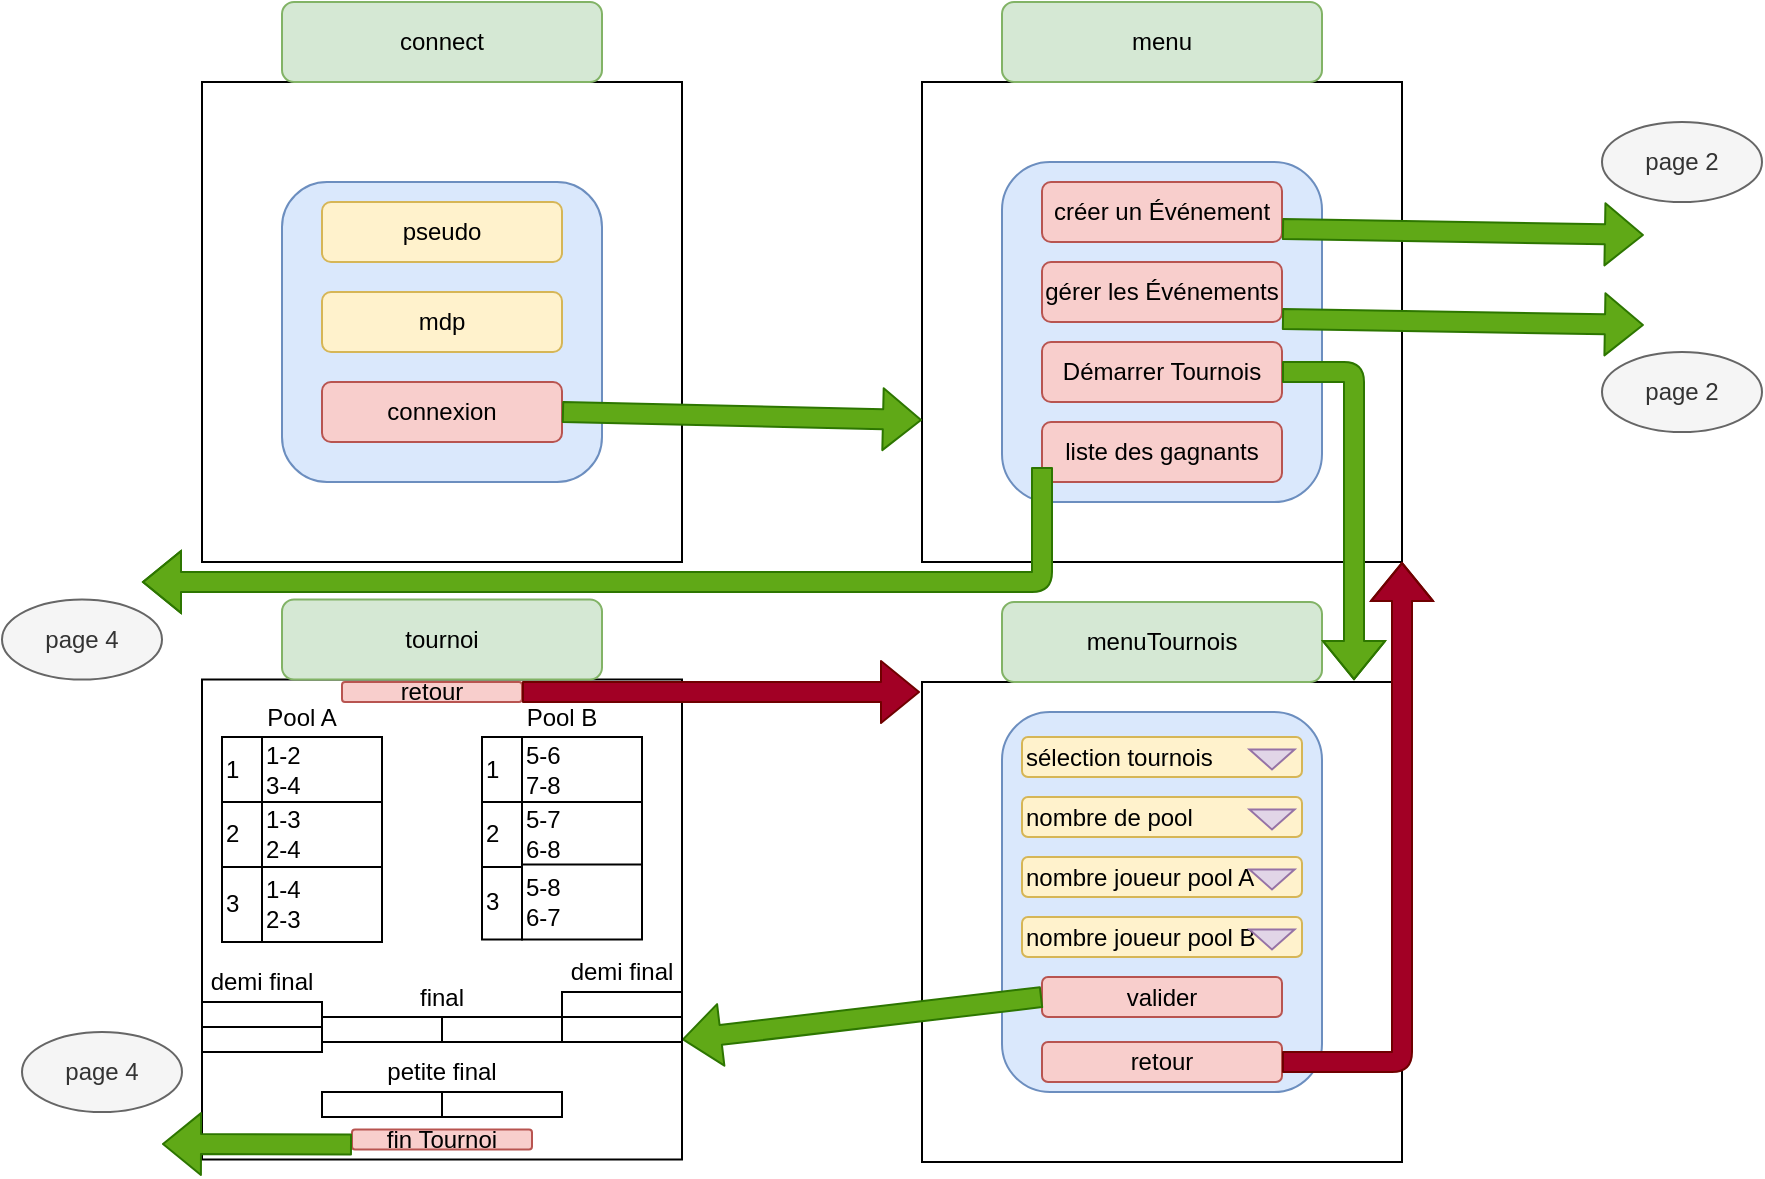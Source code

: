 <mxfile version="13.5.6" type="device" pages="5"><diagram id="TeIu33pWQcpWtU8CdBEI" name="Page-1"><mxGraphModel dx="2249" dy="794" grid="1" gridSize="10" guides="1" tooltips="1" connect="1" arrows="1" fold="1" page="1" pageScale="1" pageWidth="827" pageHeight="1169" math="0" shadow="0"><root><mxCell id="0"/><mxCell id="1" parent="0"/><mxCell id="YAaz_LIR_j5eYzruve_T-1" value="" style="whiteSpace=wrap;html=1;aspect=fixed;" parent="1" vertex="1"><mxGeometry x="40" y="80" width="240" height="240" as="geometry"/></mxCell><mxCell id="YAaz_LIR_j5eYzruve_T-2" value="connect" style="rounded=1;whiteSpace=wrap;html=1;fillColor=#d5e8d4;strokeColor=#82b366;" parent="1" vertex="1"><mxGeometry x="80" y="40" width="160" height="40" as="geometry"/></mxCell><mxCell id="YAaz_LIR_j5eYzruve_T-3" value="" style="rounded=1;whiteSpace=wrap;html=1;fillColor=#dae8fc;strokeColor=#6c8ebf;" parent="1" vertex="1"><mxGeometry x="80" y="130" width="160" height="150" as="geometry"/></mxCell><mxCell id="YAaz_LIR_j5eYzruve_T-4" value="pseudo" style="rounded=1;whiteSpace=wrap;html=1;fillColor=#fff2cc;strokeColor=#d6b656;" parent="1" vertex="1"><mxGeometry x="100" y="140" width="120" height="30" as="geometry"/></mxCell><mxCell id="YAaz_LIR_j5eYzruve_T-5" value="mdp" style="rounded=1;whiteSpace=wrap;html=1;fillColor=#fff2cc;strokeColor=#d6b656;" parent="1" vertex="1"><mxGeometry x="100" y="185" width="120" height="30" as="geometry"/></mxCell><mxCell id="YAaz_LIR_j5eYzruve_T-6" value="connexion" style="rounded=1;whiteSpace=wrap;html=1;fillColor=#f8cecc;strokeColor=#b85450;" parent="1" vertex="1"><mxGeometry x="100" y="230" width="120" height="30" as="geometry"/></mxCell><mxCell id="YAaz_LIR_j5eYzruve_T-7" value="" style="whiteSpace=wrap;html=1;aspect=fixed;" parent="1" vertex="1"><mxGeometry x="400" y="80" width="240" height="240" as="geometry"/></mxCell><mxCell id="YAaz_LIR_j5eYzruve_T-8" value="menu" style="rounded=1;whiteSpace=wrap;html=1;fillColor=#d5e8d4;strokeColor=#82b366;" parent="1" vertex="1"><mxGeometry x="440" y="40" width="160" height="40" as="geometry"/></mxCell><mxCell id="YAaz_LIR_j5eYzruve_T-9" value="" style="rounded=1;whiteSpace=wrap;html=1;fillColor=#dae8fc;strokeColor=#6c8ebf;" parent="1" vertex="1"><mxGeometry x="440" y="120" width="160" height="170" as="geometry"/></mxCell><mxCell id="YAaz_LIR_j5eYzruve_T-10" value="créer un Événement" style="rounded=1;whiteSpace=wrap;html=1;fillColor=#f8cecc;strokeColor=#b85450;" parent="1" vertex="1"><mxGeometry x="460" y="130" width="120" height="30" as="geometry"/></mxCell><mxCell id="YAaz_LIR_j5eYzruve_T-11" value="gérer les Événements" style="rounded=1;whiteSpace=wrap;html=1;fillColor=#f8cecc;strokeColor=#b85450;" parent="1" vertex="1"><mxGeometry x="460" y="170" width="120" height="30" as="geometry"/></mxCell><mxCell id="YAaz_LIR_j5eYzruve_T-12" value="Démarrer Tournois" style="rounded=1;whiteSpace=wrap;html=1;fillColor=#f8cecc;strokeColor=#b85450;" parent="1" vertex="1"><mxGeometry x="460" y="210" width="120" height="30" as="geometry"/></mxCell><mxCell id="YAaz_LIR_j5eYzruve_T-13" value="" style="shape=flexArrow;endArrow=classic;html=1;exitX=1;exitY=0.5;exitDx=0;exitDy=0;fillColor=#60a917;strokeColor=#2D7600;" parent="1" source="YAaz_LIR_j5eYzruve_T-6" edge="1"><mxGeometry width="50" height="50" relative="1" as="geometry"><mxPoint x="410" y="280" as="sourcePoint"/><mxPoint x="400" y="249" as="targetPoint"/></mxGeometry></mxCell><mxCell id="YAaz_LIR_j5eYzruve_T-15" value="" style="shape=flexArrow;endArrow=classic;html=1;exitX=1;exitY=0.5;exitDx=0;exitDy=0;entryX=0.004;entryY=0.7;entryDx=0;entryDy=0;entryPerimeter=0;fillColor=#60a917;strokeColor=#2D7600;" parent="1" edge="1"><mxGeometry width="50" height="50" relative="1" as="geometry"><mxPoint x="580" y="198.5" as="sourcePoint"/><mxPoint x="760.96" y="201.5" as="targetPoint"/></mxGeometry></mxCell><mxCell id="YAaz_LIR_j5eYzruve_T-16" value="" style="shape=flexArrow;endArrow=classic;html=1;exitX=1;exitY=0.5;exitDx=0;exitDy=0;entryX=0.004;entryY=0.7;entryDx=0;entryDy=0;entryPerimeter=0;fillColor=#60a917;strokeColor=#2D7600;" parent="1" edge="1"><mxGeometry width="50" height="50" relative="1" as="geometry"><mxPoint x="580" y="153.5" as="sourcePoint"/><mxPoint x="760.96" y="156.5" as="targetPoint"/></mxGeometry></mxCell><mxCell id="YAaz_LIR_j5eYzruve_T-18" value="page 2" style="ellipse;whiteSpace=wrap;html=1;fillColor=#f5f5f5;strokeColor=#666666;fontColor=#333333;" parent="1" vertex="1"><mxGeometry x="740" y="100" width="80" height="40" as="geometry"/></mxCell><mxCell id="YAaz_LIR_j5eYzruve_T-19" value="page 2&lt;br&gt;" style="ellipse;whiteSpace=wrap;html=1;fillColor=#f5f5f5;strokeColor=#666666;fontColor=#333333;" parent="1" vertex="1"><mxGeometry x="740" y="215" width="80" height="40" as="geometry"/></mxCell><mxCell id="YAaz_LIR_j5eYzruve_T-21" value="" style="whiteSpace=wrap;html=1;aspect=fixed;" parent="1" vertex="1"><mxGeometry x="400" y="380" width="240" height="240" as="geometry"/></mxCell><mxCell id="YAaz_LIR_j5eYzruve_T-22" value="menuTournois" style="rounded=1;whiteSpace=wrap;html=1;fillColor=#d5e8d4;strokeColor=#82b366;" parent="1" vertex="1"><mxGeometry x="440" y="340" width="160" height="40" as="geometry"/></mxCell><mxCell id="YAaz_LIR_j5eYzruve_T-25" value="" style="shape=flexArrow;endArrow=classic;html=1;exitX=1;exitY=0.5;exitDx=0;exitDy=0;entryX=0.9;entryY=-0.004;entryDx=0;entryDy=0;entryPerimeter=0;fillColor=#60a917;strokeColor=#2D7600;" parent="1" source="YAaz_LIR_j5eYzruve_T-12" target="YAaz_LIR_j5eYzruve_T-21" edge="1"><mxGeometry width="50" height="50" relative="1" as="geometry"><mxPoint x="550" y="262" as="sourcePoint"/><mxPoint x="730.96" y="265" as="targetPoint"/><Array as="points"><mxPoint x="616" y="225"/></Array></mxGeometry></mxCell><mxCell id="YAaz_LIR_j5eYzruve_T-26" value="" style="rounded=1;whiteSpace=wrap;html=1;fillColor=#dae8fc;strokeColor=#6c8ebf;" parent="1" vertex="1"><mxGeometry x="440" y="395" width="160" height="190" as="geometry"/></mxCell><mxCell id="YAaz_LIR_j5eYzruve_T-27" value="sélection tournois" style="rounded=1;whiteSpace=wrap;html=1;fillColor=#fff2cc;strokeColor=#d6b656;align=left;" parent="1" vertex="1"><mxGeometry x="450" y="407.5" width="140" height="20" as="geometry"/></mxCell><mxCell id="YAaz_LIR_j5eYzruve_T-28" value="nombre de pool" style="rounded=1;whiteSpace=wrap;html=1;fillColor=#fff2cc;strokeColor=#d6b656;align=left;" parent="1" vertex="1"><mxGeometry x="450" y="437.5" width="140" height="20" as="geometry"/></mxCell><mxCell id="YAaz_LIR_j5eYzruve_T-29" value="nombre joueur pool A" style="rounded=1;whiteSpace=wrap;html=1;fillColor=#fff2cc;strokeColor=#d6b656;align=left;" parent="1" vertex="1"><mxGeometry x="450" y="467.5" width="140" height="20" as="geometry"/></mxCell><mxCell id="YAaz_LIR_j5eYzruve_T-30" value="nombre joueur pool B" style="rounded=1;whiteSpace=wrap;html=1;fillColor=#fff2cc;strokeColor=#d6b656;align=left;" parent="1" vertex="1"><mxGeometry x="450" y="497.5" width="140" height="20" as="geometry"/></mxCell><mxCell id="YAaz_LIR_j5eYzruve_T-32" value="valider" style="rounded=1;whiteSpace=wrap;html=1;fillColor=#f8cecc;strokeColor=#b85450;" parent="1" vertex="1"><mxGeometry x="460" y="527.5" width="120" height="20" as="geometry"/></mxCell><mxCell id="YAaz_LIR_j5eYzruve_T-33" value="retour" style="rounded=1;whiteSpace=wrap;html=1;fillColor=#f8cecc;strokeColor=#b85450;" parent="1" vertex="1"><mxGeometry x="460" y="560" width="120" height="20" as="geometry"/></mxCell><mxCell id="YAaz_LIR_j5eYzruve_T-35" value="" style="shape=flexArrow;endArrow=classic;html=1;exitX=0;exitY=0.5;exitDx=0;exitDy=0;fillColor=#60a917;strokeColor=#2D7600;entryX=1;entryY=0.75;entryDx=0;entryDy=0;" parent="1" source="YAaz_LIR_j5eYzruve_T-32" target="YAaz_LIR_j5eYzruve_T-42" edge="1"><mxGeometry width="50" height="50" relative="1" as="geometry"><mxPoint x="219.04" y="582" as="sourcePoint"/><mxPoint x="350" y="563" as="targetPoint"/></mxGeometry></mxCell><mxCell id="YAaz_LIR_j5eYzruve_T-36" value="" style="shape=flexArrow;endArrow=classic;html=1;exitX=1;exitY=0.5;exitDx=0;exitDy=0;entryX=1;entryY=1;entryDx=0;entryDy=0;fillColor=#a20025;strokeColor=#6F0000;" parent="1" target="YAaz_LIR_j5eYzruve_T-7" edge="1" source="YAaz_LIR_j5eYzruve_T-33"><mxGeometry width="50" height="50" relative="1" as="geometry"><mxPoint x="580" y="598.5" as="sourcePoint"/><mxPoint x="760.96" y="601.5" as="targetPoint"/><Array as="points"><mxPoint x="640" y="570"/></Array></mxGeometry></mxCell><mxCell id="YAaz_LIR_j5eYzruve_T-37" value="" style="triangle;whiteSpace=wrap;html=1;align=left;rotation=90;fillColor=#e1d5e7;strokeColor=#9673a6;" parent="1" vertex="1"><mxGeometry x="570" y="407.5" width="10" height="22.5" as="geometry"/></mxCell><mxCell id="YAaz_LIR_j5eYzruve_T-38" value="" style="triangle;whiteSpace=wrap;html=1;align=left;rotation=90;fillColor=#e1d5e7;strokeColor=#9673a6;" parent="1" vertex="1"><mxGeometry x="570" y="437.5" width="10" height="22.5" as="geometry"/></mxCell><mxCell id="YAaz_LIR_j5eYzruve_T-39" value="" style="triangle;whiteSpace=wrap;html=1;align=left;rotation=90;fillColor=#e1d5e7;strokeColor=#9673a6;" parent="1" vertex="1"><mxGeometry x="570" y="467.5" width="10" height="22.5" as="geometry"/></mxCell><mxCell id="YAaz_LIR_j5eYzruve_T-40" value="" style="triangle;whiteSpace=wrap;html=1;align=left;rotation=90;fillColor=#e1d5e7;strokeColor=#9673a6;" parent="1" vertex="1"><mxGeometry x="570" y="497.5" width="10" height="22.5" as="geometry"/></mxCell><mxCell id="YAaz_LIR_j5eYzruve_T-42" value="" style="whiteSpace=wrap;html=1;aspect=fixed;" parent="1" vertex="1"><mxGeometry x="40" y="378.75" width="240" height="240" as="geometry"/></mxCell><mxCell id="YAaz_LIR_j5eYzruve_T-43" value="tournoi" style="rounded=1;whiteSpace=wrap;html=1;fillColor=#d5e8d4;strokeColor=#82b366;" parent="1" vertex="1"><mxGeometry x="80" y="338.75" width="160" height="40" as="geometry"/></mxCell><mxCell id="YAaz_LIR_j5eYzruve_T-44" value="" style="rounded=0;whiteSpace=wrap;html=1;align=left;verticalAlign=top;" parent="1" vertex="1"><mxGeometry x="50" y="407.5" width="80" height="102.5" as="geometry"/></mxCell><mxCell id="YAaz_LIR_j5eYzruve_T-46" value="Pool A" style="text;html=1;strokeColor=none;fillColor=none;align=center;verticalAlign=middle;whiteSpace=wrap;rounded=0;" parent="1" vertex="1"><mxGeometry x="70" y="387.5" width="40" height="20" as="geometry"/></mxCell><mxCell id="YAaz_LIR_j5eYzruve_T-47" value="Pool B" style="text;html=1;strokeColor=none;fillColor=none;align=center;verticalAlign=middle;whiteSpace=wrap;rounded=0;" parent="1" vertex="1"><mxGeometry x="200" y="387.5" width="40" height="20" as="geometry"/></mxCell><mxCell id="YAaz_LIR_j5eYzruve_T-49" value="1" style="rounded=0;whiteSpace=wrap;html=1;align=left;" parent="1" vertex="1"><mxGeometry x="50" y="407.5" width="20" height="32.5" as="geometry"/></mxCell><mxCell id="YAaz_LIR_j5eYzruve_T-55" value="1" style="rounded=0;whiteSpace=wrap;html=1;align=left;" parent="1" vertex="1"><mxGeometry x="180" y="407.5" width="20" height="32.5" as="geometry"/></mxCell><mxCell id="YAaz_LIR_j5eYzruve_T-50" value="1-2&lt;br&gt;3-4" style="rounded=0;whiteSpace=wrap;html=1;align=left;" parent="1" vertex="1"><mxGeometry x="70" y="407.5" width="60" height="32.5" as="geometry"/></mxCell><mxCell id="YAaz_LIR_j5eYzruve_T-51" value="2" style="rounded=0;whiteSpace=wrap;html=1;align=left;" parent="1" vertex="1"><mxGeometry x="50" y="440" width="20" height="32.5" as="geometry"/></mxCell><mxCell id="YAaz_LIR_j5eYzruve_T-52" value="1-3&lt;br&gt;2-4" style="rounded=0;whiteSpace=wrap;html=1;align=left;" parent="1" vertex="1"><mxGeometry x="70" y="440" width="60" height="32.5" as="geometry"/></mxCell><mxCell id="YAaz_LIR_j5eYzruve_T-53" value="3" style="rounded=0;whiteSpace=wrap;html=1;align=left;" parent="1" vertex="1"><mxGeometry x="50" y="472.5" width="20" height="37.5" as="geometry"/></mxCell><mxCell id="YAaz_LIR_j5eYzruve_T-56" value="3" style="rounded=0;whiteSpace=wrap;html=1;align=left;" parent="1" vertex="1"><mxGeometry x="180" y="471.25" width="20" height="37.5" as="geometry"/></mxCell><mxCell id="YAaz_LIR_j5eYzruve_T-54" value="1-4&lt;br&gt;2-3" style="rounded=0;whiteSpace=wrap;html=1;align=left;" parent="1" vertex="1"><mxGeometry x="70" y="472.5" width="60" height="37.5" as="geometry"/></mxCell><mxCell id="YAaz_LIR_j5eYzruve_T-57" value="2" style="rounded=0;whiteSpace=wrap;html=1;align=left;" parent="1" vertex="1"><mxGeometry x="180" y="440" width="20" height="32.5" as="geometry"/></mxCell><mxCell id="YAaz_LIR_j5eYzruve_T-58" value="5-7&lt;br&gt;6-8" style="rounded=0;whiteSpace=wrap;html=1;align=left;" parent="1" vertex="1"><mxGeometry x="200" y="440" width="60" height="32.5" as="geometry"/></mxCell><mxCell id="YAaz_LIR_j5eYzruve_T-59" value="5-6&lt;br&gt;7-8" style="rounded=0;whiteSpace=wrap;html=1;align=left;" parent="1" vertex="1"><mxGeometry x="200" y="407.5" width="60" height="32.5" as="geometry"/></mxCell><mxCell id="YAaz_LIR_j5eYzruve_T-60" value="5-8&lt;br&gt;6-7" style="rounded=0;whiteSpace=wrap;html=1;align=left;" parent="1" vertex="1"><mxGeometry x="200" y="471.25" width="60" height="37.5" as="geometry"/></mxCell><mxCell id="YAaz_LIR_j5eYzruve_T-64" value="" style="rounded=0;whiteSpace=wrap;html=1;align=left;" parent="1" vertex="1"><mxGeometry x="40" y="540" width="60" height="12.5" as="geometry"/></mxCell><mxCell id="YAaz_LIR_j5eYzruve_T-65" value="" style="rounded=0;whiteSpace=wrap;html=1;align=left;" parent="1" vertex="1"><mxGeometry x="40" y="552.5" width="60" height="12.5" as="geometry"/></mxCell><mxCell id="YAaz_LIR_j5eYzruve_T-66" value="demi final" style="text;html=1;strokeColor=none;fillColor=none;align=center;verticalAlign=middle;whiteSpace=wrap;rounded=0;" parent="1" vertex="1"><mxGeometry x="40" y="520" width="60" height="20" as="geometry"/></mxCell><mxCell id="YAaz_LIR_j5eYzruve_T-67" value="" style="rounded=0;whiteSpace=wrap;html=1;align=left;" parent="1" vertex="1"><mxGeometry x="100" y="547.5" width="60" height="12.5" as="geometry"/></mxCell><mxCell id="YAaz_LIR_j5eYzruve_T-69" value="" style="rounded=0;whiteSpace=wrap;html=1;align=left;" parent="1" vertex="1"><mxGeometry x="160" y="547.5" width="60" height="12.5" as="geometry"/></mxCell><mxCell id="YAaz_LIR_j5eYzruve_T-70" value="" style="rounded=0;whiteSpace=wrap;html=1;align=left;" parent="1" vertex="1"><mxGeometry x="220" y="535" width="60" height="12.5" as="geometry"/></mxCell><mxCell id="YAaz_LIR_j5eYzruve_T-71" value="" style="rounded=0;whiteSpace=wrap;html=1;align=left;" parent="1" vertex="1"><mxGeometry x="220" y="547.5" width="60" height="12.5" as="geometry"/></mxCell><mxCell id="YAaz_LIR_j5eYzruve_T-72" value="demi final" style="text;html=1;strokeColor=none;fillColor=none;align=center;verticalAlign=middle;whiteSpace=wrap;rounded=0;" parent="1" vertex="1"><mxGeometry x="220" y="515" width="60" height="20" as="geometry"/></mxCell><mxCell id="YAaz_LIR_j5eYzruve_T-73" value="final" style="text;html=1;strokeColor=none;fillColor=none;align=center;verticalAlign=middle;whiteSpace=wrap;rounded=0;" parent="1" vertex="1"><mxGeometry x="130" y="527.5" width="60" height="20" as="geometry"/></mxCell><mxCell id="YAaz_LIR_j5eYzruve_T-74" value="" style="rounded=0;whiteSpace=wrap;html=1;align=left;" parent="1" vertex="1"><mxGeometry x="100" y="585" width="60" height="12.5" as="geometry"/></mxCell><mxCell id="YAaz_LIR_j5eYzruve_T-75" value="" style="rounded=0;whiteSpace=wrap;html=1;align=left;" parent="1" vertex="1"><mxGeometry x="160" y="585" width="60" height="12.5" as="geometry"/></mxCell><mxCell id="YAaz_LIR_j5eYzruve_T-76" value="petite final" style="text;html=1;strokeColor=none;fillColor=none;align=center;verticalAlign=middle;whiteSpace=wrap;rounded=0;" parent="1" vertex="1"><mxGeometry x="130" y="565" width="60" height="20" as="geometry"/></mxCell><mxCell id="YAaz_LIR_j5eYzruve_T-77" value="retour" style="rounded=1;whiteSpace=wrap;html=1;fillColor=#f8cecc;strokeColor=#b85450;" parent="1" vertex="1"><mxGeometry x="110" y="380" width="90" height="10" as="geometry"/></mxCell><mxCell id="VHBSmzgwQgw12pnsCPyu-1" value="" style="shape=flexArrow;endArrow=classic;html=1;exitX=1;exitY=0.5;exitDx=0;exitDy=0;fillColor=#a20025;strokeColor=#6F0000;" parent="1" source="YAaz_LIR_j5eYzruve_T-77" edge="1"><mxGeometry width="50" height="50" relative="1" as="geometry"><mxPoint x="450" y="693.75" as="sourcePoint"/><mxPoint x="399" y="385" as="targetPoint"/></mxGeometry></mxCell><mxCell id="mD14FoEBrtCRUr_Ity9h-1" value="liste des gagnants" style="rounded=1;whiteSpace=wrap;html=1;fillColor=#f8cecc;strokeColor=#b85450;" vertex="1" parent="1"><mxGeometry x="460" y="250" width="120" height="30" as="geometry"/></mxCell><mxCell id="mD14FoEBrtCRUr_Ity9h-4" value="fin Tournoi" style="rounded=1;whiteSpace=wrap;html=1;fillColor=#f8cecc;strokeColor=#b85450;" vertex="1" parent="1"><mxGeometry x="115" y="603.75" width="90" height="10" as="geometry"/></mxCell><mxCell id="mD14FoEBrtCRUr_Ity9h-5" value="" style="shape=flexArrow;endArrow=classic;html=1;fillColor=#60a917;strokeColor=#2D7600;exitX=0;exitY=0.75;exitDx=0;exitDy=0;" edge="1" parent="1" source="mD14FoEBrtCRUr_Ity9h-4"><mxGeometry width="50" height="50" relative="1" as="geometry"><mxPoint x="110" y="610" as="sourcePoint"/><mxPoint x="20" y="611" as="targetPoint"/></mxGeometry></mxCell><mxCell id="mD14FoEBrtCRUr_Ity9h-6" value="page 4" style="ellipse;whiteSpace=wrap;html=1;fillColor=#f5f5f5;strokeColor=#666666;fontColor=#333333;" vertex="1" parent="1"><mxGeometry x="-50" y="555" width="80" height="40" as="geometry"/></mxCell><mxCell id="mD14FoEBrtCRUr_Ity9h-7" value="" style="shape=flexArrow;endArrow=classic;html=1;exitX=0;exitY=0.75;exitDx=0;exitDy=0;fillColor=#60a917;strokeColor=#2D7600;" edge="1" parent="1" source="mD14FoEBrtCRUr_Ity9h-1"><mxGeometry width="50" height="50" relative="1" as="geometry"><mxPoint x="580" y="263.5" as="sourcePoint"/><mxPoint x="10" y="330" as="targetPoint"/><Array as="points"><mxPoint x="460" y="330"/></Array></mxGeometry></mxCell><mxCell id="mD14FoEBrtCRUr_Ity9h-9" value="page 4" style="ellipse;whiteSpace=wrap;html=1;fillColor=#f5f5f5;strokeColor=#666666;fontColor=#333333;" vertex="1" parent="1"><mxGeometry x="-60" y="338.75" width="80" height="40" as="geometry"/></mxCell></root></mxGraphModel></diagram><diagram id="f9rbPKbiCQtcbDxC1qzL" name="Page-2"><mxGraphModel dx="2249" dy="794" grid="1" gridSize="10" guides="1" tooltips="1" connect="1" arrows="1" fold="1" page="1" pageScale="1" pageWidth="827" pageHeight="1169" math="0" shadow="0"><root><mxCell id="uaxjLRoOw_bkOOM1d7dl-0"/><mxCell id="uaxjLRoOw_bkOOM1d7dl-1" parent="uaxjLRoOw_bkOOM1d7dl-0"/><mxCell id="2obhoT73cvF203wP05Vn-0" value="" style="whiteSpace=wrap;html=1;aspect=fixed;" parent="uaxjLRoOw_bkOOM1d7dl-1" vertex="1"><mxGeometry x="40" y="80" width="280" height="280" as="geometry"/></mxCell><mxCell id="2obhoT73cvF203wP05Vn-1" value="menu" style="rounded=1;whiteSpace=wrap;html=1;fillColor=#d5e8d4;strokeColor=#82b366;" parent="uaxjLRoOw_bkOOM1d7dl-1" vertex="1"><mxGeometry x="80" y="40" width="190" height="40" as="geometry"/></mxCell><mxCell id="2obhoT73cvF203wP05Vn-27" value="" style="whiteSpace=wrap;html=1;aspect=fixed;" parent="uaxjLRoOw_bkOOM1d7dl-1" vertex="1"><mxGeometry x="440" y="80" width="280" height="280" as="geometry"/></mxCell><mxCell id="2obhoT73cvF203wP05Vn-28" value="evenementListe" style="rounded=1;whiteSpace=wrap;html=1;fillColor=#d5e8d4;strokeColor=#82b366;" parent="uaxjLRoOw_bkOOM1d7dl-1" vertex="1"><mxGeometry x="480" y="40" width="190" height="40" as="geometry"/></mxCell><mxCell id="2obhoT73cvF203wP05Vn-33" value="" style="rounded=0;whiteSpace=wrap;html=1;align=left;" parent="uaxjLRoOw_bkOOM1d7dl-1" vertex="1"><mxGeometry x="450" y="110" width="260" height="120" as="geometry"/></mxCell><mxCell id="2obhoT73cvF203wP05Vn-34" value="&lt;font style=&quot;font-size: 11px&quot;&gt;nom evenement&lt;/font&gt;" style="rounded=0;whiteSpace=wrap;html=1;align=left;" parent="uaxjLRoOw_bkOOM1d7dl-1" vertex="1"><mxGeometry x="450" y="110" width="60" height="40" as="geometry"/></mxCell><mxCell id="2obhoT73cvF203wP05Vn-35" value="&lt;font style=&quot;font-size: 11px&quot;&gt;jeu&lt;/font&gt;" style="rounded=0;whiteSpace=wrap;html=1;align=left;" parent="uaxjLRoOw_bkOOM1d7dl-1" vertex="1"><mxGeometry x="570" y="110" width="30" height="40" as="geometry"/></mxCell><mxCell id="2obhoT73cvF203wP05Vn-36" value="&lt;font style=&quot;font-size: 11px&quot;&gt;date&lt;/font&gt;" style="rounded=0;whiteSpace=wrap;html=1;align=left;" parent="uaxjLRoOw_bkOOM1d7dl-1" vertex="1"><mxGeometry x="600" y="110" width="50" height="40" as="geometry"/></mxCell><mxCell id="2obhoT73cvF203wP05Vn-38" value="&lt;font style=&quot;font-size: 11px&quot;&gt;supprimer&lt;/font&gt;" style="rounded=0;whiteSpace=wrap;html=1;align=left;" parent="uaxjLRoOw_bkOOM1d7dl-1" vertex="1"><mxGeometry x="650" y="110" width="60" height="40" as="geometry"/></mxCell><mxCell id="2obhoT73cvF203wP05Vn-42" value="" style="rounded=0;whiteSpace=wrap;html=1;align=left;fillColor=#fff2cc;" parent="uaxjLRoOw_bkOOM1d7dl-1" vertex="1"><mxGeometry x="450" y="190" width="60" height="40" as="geometry"/></mxCell><mxCell id="2obhoT73cvF203wP05Vn-45" value="" style="rounded=0;whiteSpace=wrap;html=1;align=left;fillColor=#fff2cc;" parent="uaxjLRoOw_bkOOM1d7dl-1" vertex="1"><mxGeometry x="570" y="150" width="30" height="40" as="geometry"/></mxCell><mxCell id="2obhoT73cvF203wP05Vn-46" value="" style="rounded=0;whiteSpace=wrap;html=1;align=left;fillColor=#fff2cc;" parent="uaxjLRoOw_bkOOM1d7dl-1" vertex="1"><mxGeometry x="570" y="190" width="30" height="40" as="geometry"/></mxCell><mxCell id="2obhoT73cvF203wP05Vn-47" value="&lt;span style=&quot;color: rgba(0 , 0 , 0 , 0) ; font-family: monospace ; font-size: 0px&quot;&gt;%3CmxGraphModel%3E%3Croot%3E%3CmxCell%20id%3D%220%22%2F%3E%3CmxCell%20id%3D%221%22%20parent%3D%220%22%2F%3E%3CmxCell%20id%3D%222%22%20value%3D%22%26lt%3Bfont%20style%3D%26quot%3Bfont-size%3A%2011px%26quot%3B%26gt%3Bmodifier%26lt%3B%2Ffont%26gt%3B%22%20style%3D%22rounded%3D0%3BwhiteSpace%3Dwrap%3Bhtml%3D1%3Balign%3Dleft%3B%22%20vertex%3D%221%22%20parent%3D%221%22%3E%3CmxGeometry%20x%3D%22580%22%20y%3D%22110%22%20width%3D%2260%22%20height%3D%2240%22%20as%3D%22geometry%22%2F%3E%3C%2FmxCell%3E%3C%2Froot%3E%3C%2FmxGraphModel%3E&lt;/span&gt;" style="rounded=0;whiteSpace=wrap;html=1;align=left;fillColor=#fff2cc;" parent="uaxjLRoOw_bkOOM1d7dl-1" vertex="1"><mxGeometry x="600" y="150" width="50" height="40" as="geometry"/></mxCell><mxCell id="2obhoT73cvF203wP05Vn-48" value="&lt;span style=&quot;color: rgba(0 , 0 , 0 , 0) ; font-family: monospace ; font-size: 0px&quot;&gt;%3CmxGraphModel%3E%3Croot%3E%3CmxCell%20id%3D%220%22%2F%3E%3CmxCell%20id%3D%221%22%20parent%3D%220%22%2F%3E%3CmxCell%20id%3D%222%22%20value%3D%22%26lt%3Bfont%20style%3D%26quot%3Bfont-size%3A%2011px%26quot%3B%26gt%3Bmodifier%26lt%3B%2Ffont%26gt%3B%22%20style%3D%22rounded%3D0%3BwhiteSpace%3Dwrap%3Bhtml%3D1%3Balign%3Dleft%3B%22%20vertex%3D%221%22%20parent%3D%221%22%3E%3CmxGeometry%20x%3D%22580%22%20y%3D%22110%22%20width%3D%2260%22%20height%3D%2240%22%20as%3D%22geometry%22%2F%3E%3C%2FmxCell%3E%3C%2Froot%3E%3C%2FmxGraphModel%3E&lt;/span&gt;" style="rounded=0;whiteSpace=wrap;html=1;align=left;fillColor=#fff2cc;" parent="uaxjLRoOw_bkOOM1d7dl-1" vertex="1"><mxGeometry x="600" y="190" width="50" height="40" as="geometry"/></mxCell><mxCell id="2obhoT73cvF203wP05Vn-49" value="" style="rounded=0;whiteSpace=wrap;html=1;align=left;" parent="uaxjLRoOw_bkOOM1d7dl-1" vertex="1"><mxGeometry x="650" y="150" width="60" height="40" as="geometry"/></mxCell><mxCell id="2obhoT73cvF203wP05Vn-50" value="" style="rounded=0;whiteSpace=wrap;html=1;align=left;" parent="uaxjLRoOw_bkOOM1d7dl-1" vertex="1"><mxGeometry x="650" y="190" width="60" height="40" as="geometry"/></mxCell><mxCell id="2obhoT73cvF203wP05Vn-54" value="&lt;span style=&quot;font-size: 11px&quot;&gt;supprimer&lt;/span&gt;" style="rounded=1;whiteSpace=wrap;html=1;align=left;fillColor=#f8cecc;strokeColor=#b85450;" parent="uaxjLRoOw_bkOOM1d7dl-1" vertex="1"><mxGeometry x="652.5" y="155" width="55" height="30" as="geometry"/></mxCell><mxCell id="2obhoT73cvF203wP05Vn-56" value="&lt;span style=&quot;font-size: 11px&quot;&gt;supprimer&lt;/span&gt;" style="rounded=1;whiteSpace=wrap;html=1;align=left;fillColor=#f8cecc;strokeColor=#b85450;" parent="uaxjLRoOw_bkOOM1d7dl-1" vertex="1"><mxGeometry x="652.5" y="195" width="55" height="30" as="geometry"/></mxCell><mxCell id="2obhoT73cvF203wP05Vn-57" value="&lt;span style=&quot;font-size: 11px&quot;&gt;ajouter&lt;/span&gt;" style="rounded=1;whiteSpace=wrap;html=1;align=center;fillColor=#f8cecc;strokeColor=#b85450;" parent="uaxjLRoOw_bkOOM1d7dl-1" vertex="1"><mxGeometry x="515" y="250" width="50" height="30" as="geometry"/></mxCell><mxCell id="2obhoT73cvF203wP05Vn-58" value="&lt;span style=&quot;font-size: 11px&quot;&gt;retour&lt;/span&gt;" style="rounded=1;whiteSpace=wrap;html=1;align=center;fillColor=#f8cecc;strokeColor=#b85450;" parent="uaxjLRoOw_bkOOM1d7dl-1" vertex="1"><mxGeometry x="580" y="250" width="50" height="30" as="geometry"/></mxCell><mxCell id="2obhoT73cvF203wP05Vn-61" value="" style="shape=flexArrow;endArrow=classic;html=1;fillColor=#a20025;strokeColor=#6F0000;entryX=1;entryY=0.25;entryDx=0;entryDy=0;" parent="uaxjLRoOw_bkOOM1d7dl-1" target="2obhoT73cvF203wP05Vn-27" edge="1"><mxGeometry width="50" height="50" relative="1" as="geometry"><mxPoint x="710" y="210" as="sourcePoint"/><mxPoint x="770" y="100" as="targetPoint"/><Array as="points"><mxPoint x="770" y="210"/><mxPoint x="770" y="150"/></Array></mxGeometry></mxCell><mxCell id="2obhoT73cvF203wP05Vn-62" value="" style="shape=flexArrow;endArrow=classic;html=1;exitX=1;exitY=0.5;exitDx=0;exitDy=0;fillColor=#a20025;strokeColor=#6F0000;entryX=0.921;entryY=-0.007;entryDx=0;entryDy=0;entryPerimeter=0;" parent="uaxjLRoOw_bkOOM1d7dl-1" target="2obhoT73cvF203wP05Vn-0" edge="1"><mxGeometry width="50" height="50" relative="1" as="geometry"><mxPoint x="630" y="264.5" as="sourcePoint"/><mxPoint x="280" y="20" as="targetPoint"/><Array as="points"><mxPoint x="800" y="265"/><mxPoint x="800" y="20"/><mxPoint x="298" y="20"/></Array></mxGeometry></mxCell><mxCell id="2obhoT73cvF203wP05Vn-65" value="" style="shape=flexArrow;endArrow=classic;html=1;exitX=0.5;exitY=1;exitDx=0;exitDy=0;fillColor=#60a917;strokeColor=#2D7600;entryX=0.104;entryY=1.007;entryDx=0;entryDy=0;entryPerimeter=0;" parent="uaxjLRoOw_bkOOM1d7dl-1" source="2obhoT73cvF203wP05Vn-57" target="2obhoT73cvF203wP05Vn-27" edge="1"><mxGeometry width="50" height="50" relative="1" as="geometry"><mxPoint x="535" y="280" as="sourcePoint"/><mxPoint x="420" y="440" as="targetPoint"/><Array as="points"><mxPoint x="540" y="400"/><mxPoint x="469" y="400"/></Array></mxGeometry></mxCell><mxCell id="ZXZmc1qXq1pgffPW_K_i-3" value="" style="whiteSpace=wrap;html=1;aspect=fixed;" parent="uaxjLRoOw_bkOOM1d7dl-1" vertex="1"><mxGeometry x="50" y="481" width="280" height="280" as="geometry"/></mxCell><mxCell id="ZXZmc1qXq1pgffPW_K_i-4" value="choixEvenement" style="rounded=1;whiteSpace=wrap;html=1;fillColor=#d5e8d4;strokeColor=#82b366;" parent="uaxjLRoOw_bkOOM1d7dl-1" vertex="1"><mxGeometry x="80" y="441" width="190" height="40" as="geometry"/></mxCell><mxCell id="ZXZmc1qXq1pgffPW_K_i-5" value="" style="rounded=1;whiteSpace=wrap;html=1;fillColor=#dae8fc;strokeColor=#6c8ebf;" parent="uaxjLRoOw_bkOOM1d7dl-1" vertex="1"><mxGeometry x="100" y="518.5" width="160" height="202.5" as="geometry"/></mxCell><mxCell id="ZXZmc1qXq1pgffPW_K_i-6" value="choix événement" style="rounded=1;whiteSpace=wrap;html=1;fillColor=#fff2cc;strokeColor=#d6b656;align=left;" parent="uaxjLRoOw_bkOOM1d7dl-1" vertex="1"><mxGeometry x="120" y="527.25" width="120" height="20" as="geometry"/></mxCell><mxCell id="ZXZmc1qXq1pgffPW_K_i-7" value="voir liste" style="rounded=1;whiteSpace=wrap;html=1;fillColor=#f8cecc;strokeColor=#b85450;" parent="uaxjLRoOw_bkOOM1d7dl-1" vertex="1"><mxGeometry x="120" y="563.5" width="120" height="20" as="geometry"/></mxCell><mxCell id="ZXZmc1qXq1pgffPW_K_i-8" value="retour" style="rounded=1;whiteSpace=wrap;html=1;fillColor=#f8cecc;strokeColor=#b85450;" parent="uaxjLRoOw_bkOOM1d7dl-1" vertex="1"><mxGeometry x="120" y="688.5" width="120" height="20" as="geometry"/></mxCell><mxCell id="AiNrtxkXggaMJFoZ1PUA-0" value="" style="triangle;whiteSpace=wrap;html=1;align=left;rotation=90;fillColor=#e1d5e7;strokeColor=#9673a6;" parent="uaxjLRoOw_bkOOM1d7dl-1" vertex="1"><mxGeometry x="225" y="527.25" width="10" height="22.5" as="geometry"/></mxCell><mxCell id="AiNrtxkXggaMJFoZ1PUA-1" value="" style="shape=flexArrow;endArrow=classic;html=1;fillColor=#60a917;strokeColor=#2D7600;exitX=0;exitY=0.5;exitDx=0;exitDy=0;" parent="uaxjLRoOw_bkOOM1d7dl-1" source="ZXZmc1qXq1pgffPW_K_i-7" edge="1"><mxGeometry width="50" height="50" relative="1" as="geometry"><mxPoint x="110" y="564" as="sourcePoint"/><mxPoint y="560" as="targetPoint"/></mxGeometry></mxCell><mxCell id="AiNrtxkXggaMJFoZ1PUA-3" value="page 3" style="ellipse;whiteSpace=wrap;html=1;align=center;fillColor=#f5f5f5;strokeColor=#666666;fontColor=#333333;" parent="uaxjLRoOw_bkOOM1d7dl-1" vertex="1"><mxGeometry x="-50" y="570" width="70" height="40" as="geometry"/></mxCell><mxCell id="AiNrtxkXggaMJFoZ1PUA-4" value="" style="shape=flexArrow;endArrow=classic;html=1;exitX=1;exitY=0.5;exitDx=0;exitDy=0;fillColor=#a20025;strokeColor=#6F0000;entryX=0.896;entryY=1.007;entryDx=0;entryDy=0;entryPerimeter=0;" parent="uaxjLRoOw_bkOOM1d7dl-1" target="2obhoT73cvF203wP05Vn-0" edge="1"><mxGeometry width="50" height="50" relative="1" as="geometry"><mxPoint x="240" y="659" as="sourcePoint"/><mxPoint x="320.58" y="291.96" as="targetPoint"/><Array as="points"><mxPoint x="290" y="660"/><mxPoint x="290" y="430"/></Array></mxGeometry></mxCell><mxCell id="7v1AEAjg4PvTx5c5losM-1" value="" style="rounded=0;whiteSpace=wrap;html=1;align=left;fillColor=#fff2cc;" parent="uaxjLRoOw_bkOOM1d7dl-1" vertex="1"><mxGeometry x="450" y="150" width="60" height="40" as="geometry"/></mxCell><mxCell id="7v1AEAjg4PvTx5c5losM-2" value="&lt;font style=&quot;font-size: 11px&quot;&gt;nb&lt;/font&gt;" style="rounded=0;whiteSpace=wrap;html=1;align=left;" parent="uaxjLRoOw_bkOOM1d7dl-1" vertex="1"><mxGeometry x="510" y="110" width="30" height="40" as="geometry"/></mxCell><mxCell id="7v1AEAjg4PvTx5c5losM-3" value="&lt;span style=&quot;color: rgba(0 , 0 , 0 , 0) ; font-family: monospace ; font-size: 0px&quot;&gt;%3CmxGraphModel%3E%3Croot%3E%3CmxCell%20id%3D%220%22%2F%3E%3CmxCell%20id%3D%221%22%20parent%3D%220%22%2F%3E%3CmxCell%20id%3D%222%22%20value%3D%22%26lt%3Bfont%20style%3D%26quot%3Bfont-size%3A%2011px%26quot%3B%26gt%3Bjeu%26lt%3B%2Ffont%26gt%3B%22%20style%3D%22rounded%3D0%3BwhiteSpace%3Dwrap%3Bhtml%3D1%3Balign%3Dleft%3B%22%20vertex%3D%221%22%20parent%3D%221%22%3E%3CmxGeometry%20x%3D%22530%22%20y%3D%22110%22%20width%3D%2220%22%20height%3D%2240%22%20as%3D%22geometry%22%2F%3E%3C%2FmxCell%3E%3C%2Froot%3E%3C%2FmxGraphModel%3E&lt;/span&gt;&lt;span style=&quot;color: rgba(0 , 0 , 0 , 0) ; font-family: monospace ; font-size: 0px&quot;&gt;%3CmxGraphModel%3E%3Croot%3E%3CmxCell%20id%3D%220%22%2F%3E%3CmxCell%20id%3D%221%22%20parent%3D%220%22%2F%3E%3CmxCell%20id%3D%222%22%20value%3D%22%26lt%3Bfont%20style%3D%26quot%3Bfont-size%3A%2011px%26quot%3B%26gt%3Bjeu%26lt%3B%2Ffont%26gt%3B%22%20style%3D%22rounded%3D0%3BwhiteSpace%3Dwrap%3Bhtml%3D1%3Balign%3Dleft%3B%22%20vertex%3D%221%22%20parent%3D%221%22%3E%3CmxGeometry%20x%3D%22530%22%20y%3D%22110%22%20width%3D%2220%22%20height%3D%2240%22%20as%3D%22geometry%22%2F%3E%3C%2FmxCell%3E%3C%2Froot%3E%3C%2FmxGraphModel%3E&lt;/span&gt;" style="rounded=0;whiteSpace=wrap;html=1;align=left;fillColor=#fff2cc;" parent="uaxjLRoOw_bkOOM1d7dl-1" vertex="1"><mxGeometry x="510" y="150" width="30" height="40" as="geometry"/></mxCell><mxCell id="7v1AEAjg4PvTx5c5losM-11" value="&lt;span style=&quot;color: rgba(0 , 0 , 0 , 0) ; font-family: monospace ; font-size: 0px&quot;&gt;%3CmxGraphModel%3E%3Croot%3E%3CmxCell%20id%3D%220%22%2F%3E%3CmxCell%20id%3D%221%22%20parent%3D%220%22%2F%3E%3CmxCell%20id%3D%222%22%20value%3D%22%26lt%3Bfont%20style%3D%26quot%3Bfont-size%3A%2011px%26quot%3B%26gt%3Bjeu%26lt%3B%2Ffont%26gt%3B%22%20style%3D%22rounded%3D0%3BwhiteSpace%3Dwrap%3Bhtml%3D1%3Balign%3Dleft%3B%22%20vertex%3D%221%22%20parent%3D%221%22%3E%3CmxGeometry%20x%3D%22530%22%20y%3D%22110%22%20width%3D%2220%22%20height%3D%2240%22%20as%3D%22geometry%22%2F%3E%3C%2FmxCell%3E%3C%2Froot%3E%3C%2FmxGraphModel%3E&lt;/span&gt;&lt;span style=&quot;color: rgba(0 , 0 , 0 , 0) ; font-family: monospace ; font-size: 0px&quot;&gt;%3CmxGraphModel%3E%3Croot%3E%3CmxCell%20id%3D%220%22%2F%3E%3CmxCell%20id%3D%221%22%20parent%3D%220%22%2F%3E%3CmxCell%20id%3D%222%22%20value%3D%22%26lt%3Bfont%20style%3D%26quot%3Bfont-size%3A%2011px%26quot%3B%26gt%3Bjeu%26lt%3B%2Ffont%26gt%3B%22%20style%3D%22rounded%3D0%3BwhiteSpace%3Dwrap%3Bhtml%3D1%3Balign%3Dleft%3B%22%20vertex%3D%221%22%20parent%3D%221%22%3E%3CmxGeometry%20x%3D%22530%22%20y%3D%22110%22%20width%3D%2220%22%20height%3D%2240%22%20as%3D%22geometry%22%2F%3E%3C%2FmxCell%3E%3C%2Froot%3E%3C%2FmxGraphModel%3E&lt;/span&gt;" style="rounded=0;whiteSpace=wrap;html=1;align=left;fillColor=#fff2cc;" parent="uaxjLRoOw_bkOOM1d7dl-1" vertex="1"><mxGeometry x="540" y="150" width="30" height="40" as="geometry"/></mxCell><mxCell id="7v1AEAjg4PvTx5c5losM-15" value="&lt;span style=&quot;color: rgba(0 , 0 , 0 , 0) ; font-family: monospace ; font-size: 0px&quot;&gt;%3CmxGraphModel%3E%3Croot%3E%3CmxCell%20id%3D%220%22%2F%3E%3CmxCell%20id%3D%221%22%20parent%3D%220%22%2F%3E%3CmxCell%20id%3D%222%22%20value%3D%22%26lt%3Bfont%20style%3D%26quot%3Bfont-size%3A%2011px%26quot%3B%26gt%3Bjeu%26lt%3B%2Ffont%26gt%3B%22%20style%3D%22rounded%3D0%3BwhiteSpace%3Dwrap%3Bhtml%3D1%3Balign%3Dleft%3B%22%20vertex%3D%221%22%20parent%3D%221%22%3E%3CmxGeometry%20x%3D%22530%22%20y%3D%22110%22%20width%3D%2220%22%20height%3D%2240%22%20as%3D%22geometry%22%2F%3E%3C%2FmxCell%3E%3C%2Froot%3E%3C%2FmxGraphModel%3E&lt;/span&gt;&lt;span style=&quot;color: rgba(0 , 0 , 0 , 0) ; font-family: monospace ; font-size: 0px&quot;&gt;%3CmxGraphModel%3E%3Croot%3E%3CmxCell%20id%3D%220%22%2F%3E%3CmxCell%20id%3D%221%22%20parent%3D%220%22%2F%3E%3CmxCell%20id%3D%222%22%20value%3D%22%26lt%3Bfont%20style%3D%26quot%3Bfont-size%3A%2011px%26quot%3B%26gt%3Bjeu%26lt%3B%2Ffont%26gt%3B%22%20style%3D%22rounded%3D0%3BwhiteSpace%3Dwrap%3Bhtml%3D1%3Balign%3Dleft%3B%22%20vertex%3D%221%22%20parent%3D%221%22%3E%3CmxGeometry%20x%3D%22530%22%20y%3D%22110%22%20width%3D%2220%22%20height%3D%2240%22%20as%3D%22geometry%22%2F%3E%3C%2FmxCell%3E%3C%2Froot%3E%3C%2FmxGraphModel%3E&lt;/span&gt;" style="rounded=0;whiteSpace=wrap;html=1;align=left;fillColor=#fff2cc;" parent="uaxjLRoOw_bkOOM1d7dl-1" vertex="1"><mxGeometry x="540" y="190" width="30" height="40" as="geometry"/></mxCell><mxCell id="7v1AEAjg4PvTx5c5losM-18" value="&lt;font style=&quot;font-size: 10px&quot;&gt;cout&lt;/font&gt;" style="rounded=0;whiteSpace=wrap;html=1;align=left;" parent="uaxjLRoOw_bkOOM1d7dl-1" vertex="1"><mxGeometry x="540" y="110" width="30" height="40" as="geometry"/></mxCell><mxCell id="7v1AEAjg4PvTx5c5losM-22" value="Ajout habitués a un evenement" style="rounded=1;whiteSpace=wrap;html=1;fillColor=#f8cecc;strokeColor=#b85450;" parent="uaxjLRoOw_bkOOM1d7dl-1" vertex="1"><mxGeometry x="115" y="601" width="125" height="40" as="geometry"/></mxCell><mxCell id="7v1AEAjg4PvTx5c5losM-24" value="" style="shape=flexArrow;endArrow=classic;html=1;fillColor=#60a917;strokeColor=#2D7600;exitX=0;exitY=0.5;exitDx=0;exitDy=0;" parent="uaxjLRoOw_bkOOM1d7dl-1" edge="1" source="7v1AEAjg4PvTx5c5losM-22"><mxGeometry width="50" height="50" relative="1" as="geometry"><mxPoint x="115" y="619.002" as="sourcePoint"/><mxPoint y="620" as="targetPoint"/></mxGeometry></mxCell><mxCell id="JGHTXWL6QxtRaAUdinUI-0" value="" style="rounded=1;whiteSpace=wrap;html=1;fillColor=#dae8fc;strokeColor=#6c8ebf;" vertex="1" parent="uaxjLRoOw_bkOOM1d7dl-1"><mxGeometry x="90" y="125" width="160" height="170" as="geometry"/></mxCell><mxCell id="JGHTXWL6QxtRaAUdinUI-1" value="créer un Événement" style="rounded=1;whiteSpace=wrap;html=1;fillColor=#f8cecc;strokeColor=#b85450;" vertex="1" parent="uaxjLRoOw_bkOOM1d7dl-1"><mxGeometry x="110" y="135" width="120" height="30" as="geometry"/></mxCell><mxCell id="JGHTXWL6QxtRaAUdinUI-2" value="gérer les Événements" style="rounded=1;whiteSpace=wrap;html=1;fillColor=#f8cecc;strokeColor=#b85450;" vertex="1" parent="uaxjLRoOw_bkOOM1d7dl-1"><mxGeometry x="110" y="175" width="120" height="30" as="geometry"/></mxCell><mxCell id="JGHTXWL6QxtRaAUdinUI-3" value="Démarrer Tournois" style="rounded=1;whiteSpace=wrap;html=1;fillColor=#f8cecc;strokeColor=#b85450;" vertex="1" parent="uaxjLRoOw_bkOOM1d7dl-1"><mxGeometry x="110" y="215" width="120" height="30" as="geometry"/></mxCell><mxCell id="JGHTXWL6QxtRaAUdinUI-4" value="liste des gagnants" style="rounded=1;whiteSpace=wrap;html=1;fillColor=#f8cecc;strokeColor=#b85450;" vertex="1" parent="uaxjLRoOw_bkOOM1d7dl-1"><mxGeometry x="110" y="255" width="120" height="30" as="geometry"/></mxCell><mxCell id="JGHTXWL6QxtRaAUdinUI-5" value="" style="shape=flexArrow;endArrow=classic;html=1;fillColor=#60a917;strokeColor=#2D7600;entryX=0;entryY=0;entryDx=0;entryDy=0;" edge="1" parent="uaxjLRoOw_bkOOM1d7dl-1" target="ZXZmc1qXq1pgffPW_K_i-3"><mxGeometry width="50" height="50" relative="1" as="geometry"><mxPoint x="110" y="190" as="sourcePoint"/><mxPoint x="300" y="190.5" as="targetPoint"/><Array as="points"><mxPoint x="50" y="190"/></Array></mxGeometry></mxCell><mxCell id="JGHTXWL6QxtRaAUdinUI-6" value="" style="shape=callout;whiteSpace=wrap;html=1;perimeter=calloutPerimeter;rotation=90;" vertex="1" parent="uaxjLRoOw_bkOOM1d7dl-1"><mxGeometry x="592.5" y="332.5" width="55" height="150" as="geometry"/></mxCell><mxCell id="JGHTXWL6QxtRaAUdinUI-7" value="Ajoute une ligne vide" style="text;html=1;strokeColor=none;fillColor=none;align=center;verticalAlign=middle;whiteSpace=wrap;rounded=0;" vertex="1" parent="uaxjLRoOw_bkOOM1d7dl-1"><mxGeometry x="600" y="390" width="80" height="27.5" as="geometry"/></mxCell><mxCell id="2obhoT73cvF203wP05Vn-51" value="" style="shape=flexArrow;endArrow=classic;html=1;exitX=1;exitY=0.5;exitDx=0;exitDy=0;fillColor=#60a917;strokeColor=#2D7600;entryX=0;entryY=0.25;entryDx=0;entryDy=0;" parent="uaxjLRoOw_bkOOM1d7dl-1" source="JGHTXWL6QxtRaAUdinUI-1" edge="1" target="2obhoT73cvF203wP05Vn-27"><mxGeometry width="50" height="50" relative="1" as="geometry"><mxPoint x="255" y="175" as="sourcePoint"/><mxPoint x="440" y="176" as="targetPoint"/></mxGeometry></mxCell><mxCell id="JGHTXWL6QxtRaAUdinUI-8" value="Liste des Joueurs" style="rounded=1;whiteSpace=wrap;html=1;fillColor=#f8cecc;strokeColor=#b85450;" vertex="1" parent="uaxjLRoOw_bkOOM1d7dl-1"><mxGeometry x="115" y="648.5" width="125" height="20" as="geometry"/></mxCell><mxCell id="JGHTXWL6QxtRaAUdinUI-11" value="" style="shape=flexArrow;endArrow=classic;html=1;fillColor=#60a917;strokeColor=#2D7600;exitX=0;exitY=0.75;exitDx=0;exitDy=0;" edge="1" parent="uaxjLRoOw_bkOOM1d7dl-1" source="JGHTXWL6QxtRaAUdinUI-8"><mxGeometry width="50" height="50" relative="1" as="geometry"><mxPoint x="90" y="627.5" as="sourcePoint"/><mxPoint x="440" y="750" as="targetPoint"/><Array as="points"><mxPoint x="80" y="664"/><mxPoint x="80" y="750"/></Array></mxGeometry></mxCell><mxCell id="JGHTXWL6QxtRaAUdinUI-12" value="" style="whiteSpace=wrap;html=1;aspect=fixed;" vertex="1" parent="uaxjLRoOw_bkOOM1d7dl-1"><mxGeometry x="445" y="479.75" width="280" height="280" as="geometry"/></mxCell><mxCell id="JGHTXWL6QxtRaAUdinUI-14" value="listeJoueur" style="rounded=1;whiteSpace=wrap;html=1;fillColor=#d5e8d4;strokeColor=#82b366;" vertex="1" parent="uaxjLRoOw_bkOOM1d7dl-1"><mxGeometry x="485" y="439.75" width="190" height="40" as="geometry"/></mxCell><mxCell id="JGHTXWL6QxtRaAUdinUI-17" value="" style="rounded=0;whiteSpace=wrap;html=1;" vertex="1" parent="uaxjLRoOw_bkOOM1d7dl-1"><mxGeometry x="450" y="518.5" width="270" height="101.5" as="geometry"/></mxCell><mxCell id="JGHTXWL6QxtRaAUdinUI-18" value="&lt;span style=&quot;font-size: 11px&quot;&gt;ajouter&lt;/span&gt;" style="rounded=1;whiteSpace=wrap;html=1;align=center;fillColor=#f8cecc;strokeColor=#b85450;" vertex="1" parent="uaxjLRoOw_bkOOM1d7dl-1"><mxGeometry x="520" y="658.5" width="50" height="30" as="geometry"/></mxCell><mxCell id="JGHTXWL6QxtRaAUdinUI-19" value="&lt;span style=&quot;font-size: 11px&quot;&gt;retour&lt;/span&gt;" style="rounded=1;whiteSpace=wrap;html=1;align=center;fillColor=#f8cecc;strokeColor=#b85450;" vertex="1" parent="uaxjLRoOw_bkOOM1d7dl-1"><mxGeometry x="597.5" y="658.5" width="50" height="30" as="geometry"/></mxCell><mxCell id="JGHTXWL6QxtRaAUdinUI-20" value="nom" style="rounded=0;whiteSpace=wrap;html=1;" vertex="1" parent="uaxjLRoOw_bkOOM1d7dl-1"><mxGeometry x="450" y="518.5" width="30" height="40" as="geometry"/></mxCell><mxCell id="JGHTXWL6QxtRaAUdinUI-21" value="prenom" style="rounded=0;whiteSpace=wrap;html=1;" vertex="1" parent="uaxjLRoOw_bkOOM1d7dl-1"><mxGeometry x="480" y="518.5" width="42.5" height="40" as="geometry"/></mxCell><mxCell id="JGHTXWL6QxtRaAUdinUI-22" value="mail" style="rounded=0;whiteSpace=wrap;html=1;" vertex="1" parent="uaxjLRoOw_bkOOM1d7dl-1"><mxGeometry x="522.5" y="518.5" width="27.5" height="40" as="geometry"/></mxCell><mxCell id="JGHTXWL6QxtRaAUdinUI-23" value="telephone" style="rounded=0;whiteSpace=wrap;html=1;" vertex="1" parent="uaxjLRoOw_bkOOM1d7dl-1"><mxGeometry x="550" y="518.5" width="57.5" height="40" as="geometry"/></mxCell><mxCell id="JGHTXWL6QxtRaAUdinUI-24" value="preference" style="rounded=0;whiteSpace=wrap;html=1;" vertex="1" parent="uaxjLRoOw_bkOOM1d7dl-1"><mxGeometry x="607.5" y="518.5" width="57.5" height="40" as="geometry"/></mxCell><mxCell id="JGHTXWL6QxtRaAUdinUI-25" value="suppr" style="rounded=0;whiteSpace=wrap;html=1;" vertex="1" parent="uaxjLRoOw_bkOOM1d7dl-1"><mxGeometry x="665" y="518.5" width="55" height="40" as="geometry"/></mxCell><mxCell id="JGHTXWL6QxtRaAUdinUI-26" value="" style="rounded=0;whiteSpace=wrap;html=1;fillColor=#fff2cc;" vertex="1" parent="uaxjLRoOw_bkOOM1d7dl-1"><mxGeometry x="450" y="558.5" width="30" height="31.5" as="geometry"/></mxCell><mxCell id="JGHTXWL6QxtRaAUdinUI-32" value="" style="rounded=0;whiteSpace=wrap;html=1;fillColor=#fff2cc;" vertex="1" parent="uaxjLRoOw_bkOOM1d7dl-1"><mxGeometry x="450" y="590" width="30" height="31.5" as="geometry"/></mxCell><mxCell id="JGHTXWL6QxtRaAUdinUI-33" value="" style="rounded=0;whiteSpace=wrap;html=1;fillColor=#fff2cc;" vertex="1" parent="uaxjLRoOw_bkOOM1d7dl-1"><mxGeometry x="480" y="558.5" width="42.5" height="31.5" as="geometry"/></mxCell><mxCell id="JGHTXWL6QxtRaAUdinUI-34" value="" style="rounded=0;whiteSpace=wrap;html=1;fillColor=#fff2cc;" vertex="1" parent="uaxjLRoOw_bkOOM1d7dl-1"><mxGeometry x="480" y="590" width="42.5" height="31.5" as="geometry"/></mxCell><mxCell id="JGHTXWL6QxtRaAUdinUI-35" value="" style="rounded=0;whiteSpace=wrap;html=1;fillColor=#fff2cc;" vertex="1" parent="uaxjLRoOw_bkOOM1d7dl-1"><mxGeometry x="522.5" y="558.5" width="27.5" height="31.5" as="geometry"/></mxCell><mxCell id="JGHTXWL6QxtRaAUdinUI-36" value="" style="rounded=0;whiteSpace=wrap;html=1;fillColor=#fff2cc;" vertex="1" parent="uaxjLRoOw_bkOOM1d7dl-1"><mxGeometry x="522.5" y="590" width="27.5" height="31.5" as="geometry"/></mxCell><mxCell id="JGHTXWL6QxtRaAUdinUI-37" value="" style="rounded=0;whiteSpace=wrap;html=1;fillColor=#fff2cc;" vertex="1" parent="uaxjLRoOw_bkOOM1d7dl-1"><mxGeometry x="550" y="558.5" width="57.5" height="31.5" as="geometry"/></mxCell><mxCell id="JGHTXWL6QxtRaAUdinUI-38" value="" style="rounded=0;whiteSpace=wrap;html=1;fillColor=#fff2cc;" vertex="1" parent="uaxjLRoOw_bkOOM1d7dl-1"><mxGeometry x="550" y="590" width="57.5" height="31.5" as="geometry"/></mxCell><mxCell id="JGHTXWL6QxtRaAUdinUI-39" value="" style="rounded=0;whiteSpace=wrap;html=1;fillColor=#fff2cc;" vertex="1" parent="uaxjLRoOw_bkOOM1d7dl-1"><mxGeometry x="607.5" y="558.5" width="57.5" height="31.5" as="geometry"/></mxCell><mxCell id="JGHTXWL6QxtRaAUdinUI-40" value="" style="rounded=0;whiteSpace=wrap;html=1;fillColor=#fff2cc;" vertex="1" parent="uaxjLRoOw_bkOOM1d7dl-1"><mxGeometry x="607.5" y="590" width="57.5" height="31.5" as="geometry"/></mxCell><mxCell id="JGHTXWL6QxtRaAUdinUI-42" value="" style="rounded=0;whiteSpace=wrap;html=1;" vertex="1" parent="uaxjLRoOw_bkOOM1d7dl-1"><mxGeometry x="665" y="558.5" width="55" height="31.5" as="geometry"/></mxCell><mxCell id="JGHTXWL6QxtRaAUdinUI-43" value="" style="rounded=0;whiteSpace=wrap;html=1;" vertex="1" parent="uaxjLRoOw_bkOOM1d7dl-1"><mxGeometry x="665" y="590" width="55" height="31.5" as="geometry"/></mxCell><mxCell id="JGHTXWL6QxtRaAUdinUI-44" value="&lt;span style=&quot;font-size: 11px&quot;&gt;suppr&lt;/span&gt;" style="rounded=1;whiteSpace=wrap;html=1;align=left;fillColor=#f8cecc;strokeColor=#b85450;" vertex="1" parent="uaxjLRoOw_bkOOM1d7dl-1"><mxGeometry x="670" y="564.25" width="40" height="20" as="geometry"/></mxCell><mxCell id="JGHTXWL6QxtRaAUdinUI-45" value="&lt;span style=&quot;font-size: 11px&quot;&gt;suppr&lt;/span&gt;" style="rounded=1;whiteSpace=wrap;html=1;align=left;fillColor=#f8cecc;strokeColor=#b85450;" vertex="1" parent="uaxjLRoOw_bkOOM1d7dl-1"><mxGeometry x="672.5" y="595.75" width="40" height="20" as="geometry"/></mxCell><mxCell id="JGHTXWL6QxtRaAUdinUI-46" value="" style="triangle;whiteSpace=wrap;html=1;align=left;rotation=90;fillColor=#e1d5e7;strokeColor=#9673a6;" vertex="1" parent="uaxjLRoOw_bkOOM1d7dl-1"><mxGeometry x="642.5" y="567.5" width="10" height="22.5" as="geometry"/></mxCell><mxCell id="JGHTXWL6QxtRaAUdinUI-47" value="" style="triangle;whiteSpace=wrap;html=1;align=left;rotation=90;fillColor=#e1d5e7;strokeColor=#9673a6;" vertex="1" parent="uaxjLRoOw_bkOOM1d7dl-1"><mxGeometry x="642.5" y="595.75" width="10" height="22.5" as="geometry"/></mxCell><mxCell id="JGHTXWL6QxtRaAUdinUI-48" value="" style="shape=flexArrow;endArrow=classic;html=1;fillColor=#a20025;strokeColor=#6F0000;entryX=1;entryY=0.25;entryDx=0;entryDy=0;" edge="1" parent="uaxjLRoOw_bkOOM1d7dl-1"><mxGeometry width="50" height="50" relative="1" as="geometry"><mxPoint x="712.5" y="607.25" as="sourcePoint"/><mxPoint x="722.5" y="547.25" as="targetPoint"/><Array as="points"><mxPoint x="772.5" y="607.25"/><mxPoint x="772.5" y="547.25"/></Array></mxGeometry></mxCell><mxCell id="JGHTXWL6QxtRaAUdinUI-49" value="" style="shape=flexArrow;endArrow=classic;html=1;fillColor=#a20025;strokeColor=#6F0000;entryX=0.996;entryY=0.554;entryDx=0;entryDy=0;entryPerimeter=0;exitX=1;exitY=0.5;exitDx=0;exitDy=0;" edge="1" parent="uaxjLRoOw_bkOOM1d7dl-1" source="JGHTXWL6QxtRaAUdinUI-19" target="ZXZmc1qXq1pgffPW_K_i-3"><mxGeometry width="50" height="50" relative="1" as="geometry"><mxPoint x="650" y="668.5" as="sourcePoint"/><mxPoint x="660" y="608.5" as="targetPoint"/><Array as="points"><mxPoint x="710" y="674"/><mxPoint x="710" y="640"/></Array></mxGeometry></mxCell><mxCell id="JGHTXWL6QxtRaAUdinUI-50" value="" style="shape=flexArrow;endArrow=classic;html=1;exitX=0.5;exitY=1;exitDx=0;exitDy=0;fillColor=#60a917;strokeColor=#2D7600;entryX=0.143;entryY=1.001;entryDx=0;entryDy=0;entryPerimeter=0;" edge="1" parent="uaxjLRoOw_bkOOM1d7dl-1" target="JGHTXWL6QxtRaAUdinUI-12"><mxGeometry width="50" height="50" relative="1" as="geometry"><mxPoint x="556" y="688.5" as="sourcePoint"/><mxPoint x="485.12" y="770.46" as="targetPoint"/><Array as="points"><mxPoint x="556" y="808.5"/><mxPoint x="485" y="808.5"/></Array></mxGeometry></mxCell><mxCell id="JGHTXWL6QxtRaAUdinUI-51" value="" style="shape=callout;whiteSpace=wrap;html=1;perimeter=calloutPerimeter;rotation=90;" vertex="1" parent="uaxjLRoOw_bkOOM1d7dl-1"><mxGeometry x="607.5" y="710" width="55" height="150" as="geometry"/></mxCell><mxCell id="JGHTXWL6QxtRaAUdinUI-52" value="Ajoute une ligne vide" style="text;html=1;strokeColor=none;fillColor=none;align=center;verticalAlign=middle;whiteSpace=wrap;rounded=0;" vertex="1" parent="uaxjLRoOw_bkOOM1d7dl-1"><mxGeometry x="615" y="767.5" width="80" height="27.5" as="geometry"/></mxCell><mxCell id="JGHTXWL6QxtRaAUdinUI-53" value="&lt;span style=&quot;color: rgba(0 , 0 , 0 , 0) ; font-family: monospace ; font-size: 0px&quot;&gt;%3CmxGraphModel%3E%3Croot%3E%3CmxCell%20id%3D%220%22%2F%3E%3CmxCell%20id%3D%221%22%20parent%3D%220%22%2F%3E%3CmxCell%20id%3D%222%22%20value%3D%22%26lt%3Bfont%20style%3D%26quot%3Bfont-size%3A%2011px%26quot%3B%26gt%3Bjeu%26lt%3B%2Ffont%26gt%3B%22%20style%3D%22rounded%3D0%3BwhiteSpace%3Dwrap%3Bhtml%3D1%3Balign%3Dleft%3B%22%20vertex%3D%221%22%20parent%3D%221%22%3E%3CmxGeometry%20x%3D%22530%22%20y%3D%22110%22%20width%3D%2220%22%20height%3D%2240%22%20as%3D%22geometry%22%2F%3E%3C%2FmxCell%3E%3C%2Froot%3E%3C%2FmxGraphModel%3E&lt;/span&gt;&lt;span style=&quot;color: rgba(0 , 0 , 0 , 0) ; font-family: monospace ; font-size: 0px&quot;&gt;%3CmxGraphModel%3E%3Croot%3E%3CmxCell%20id%3D%220%22%2F%3E%3CmxCell%20id%3D%221%22%20parent%3D%220%22%2F%3E%3CmxCell%20id%3D%222%22%20value%3D%22%26lt%3Bfont%20style%3D%26quot%3Bfont-size%3A%2011px%26quot%3B%26gt%3Bjeu%26lt%3B%2Ffont%26gt%3B%22%20style%3D%22rounded%3D0%3BwhiteSpace%3Dwrap%3Bhtml%3D1%3Balign%3Dleft%3B%22%20vertex%3D%221%22%20parent%3D%221%22%3E%3CmxGeometry%20x%3D%22530%22%20y%3D%22110%22%20width%3D%2220%22%20height%3D%2240%22%20as%3D%22geometry%22%2F%3E%3C%2FmxCell%3E%3C%2Froot%3E%3C%2FmxGraphModel%3E&lt;/span&gt;" style="rounded=0;whiteSpace=wrap;html=1;align=left;fillColor=#fff2cc;" vertex="1" parent="uaxjLRoOw_bkOOM1d7dl-1"><mxGeometry x="510" y="190" width="30" height="40" as="geometry"/></mxCell></root></mxGraphModel></diagram><diagram id="zd-qNhD2fnyBi4V83t_4" name="Page-3"><mxGraphModel dx="1673" dy="934" grid="1" gridSize="10" guides="1" tooltips="1" connect="1" arrows="1" fold="1" page="1" pageScale="1" pageWidth="827" pageHeight="1169" math="0" shadow="0"><root><mxCell id="fBMKTk04OJQOiavqjQqM-0"/><mxCell id="fBMKTk04OJQOiavqjQqM-1" parent="fBMKTk04OJQOiavqjQqM-0"/><mxCell id="Y7_dZ9eih4gibzL_nQGA-0" value="" style="whiteSpace=wrap;html=1;aspect=fixed;" parent="fBMKTk04OJQOiavqjQqM-1" vertex="1"><mxGeometry x="40" y="80" width="280" height="280" as="geometry"/></mxCell><mxCell id="AgVHP9FJGtKklaAWnsV1-8" value="" style="whiteSpace=wrap;html=1;aspect=fixed;" parent="fBMKTk04OJQOiavqjQqM-1" vertex="1"><mxGeometry x="400" y="80" width="280" height="280" as="geometry"/></mxCell><mxCell id="Y7_dZ9eih4gibzL_nQGA-1" value="choixEvenement" style="rounded=1;whiteSpace=wrap;html=1;fillColor=#d5e8d4;strokeColor=#82b366;" parent="fBMKTk04OJQOiavqjQqM-1" vertex="1"><mxGeometry x="80" y="40" width="190" height="40" as="geometry"/></mxCell><mxCell id="yDmHtyeebkjrconcnnzK-0" value="" style="whiteSpace=wrap;html=1;aspect=fixed;" parent="fBMKTk04OJQOiavqjQqM-1" vertex="1"><mxGeometry x="400" y="80" width="360" height="360" as="geometry"/></mxCell><mxCell id="yDmHtyeebkjrconcnnzK-1" value="participantListe" style="rounded=1;whiteSpace=wrap;html=1;fillColor=#d5e8d4;strokeColor=#82b366;" parent="fBMKTk04OJQOiavqjQqM-1" vertex="1"><mxGeometry x="440" y="40" width="280" height="40" as="geometry"/></mxCell><mxCell id="ou-meGOhwjRhcXWWOpiP-0" value="" style="rounded=0;whiteSpace=wrap;html=1;align=left;" parent="fBMKTk04OJQOiavqjQqM-1" vertex="1"><mxGeometry x="420" y="130" width="310" height="190" as="geometry"/></mxCell><mxCell id="ou-meGOhwjRhcXWWOpiP-1" value="retour" style="rounded=1;whiteSpace=wrap;html=1;fillColor=#f8cecc;strokeColor=#b85450;" parent="fBMKTk04OJQOiavqjQqM-1" vertex="1"><mxGeometry x="695" y="350" width="60" height="20" as="geometry"/></mxCell><mxCell id="ou-meGOhwjRhcXWWOpiP-2" value="Ajouter" style="rounded=1;whiteSpace=wrap;html=1;fillColor=#f8cecc;strokeColor=#b85450;" parent="fBMKTk04OJQOiavqjQqM-1" vertex="1"><mxGeometry x="535" y="350" width="70" height="20" as="geometry"/></mxCell><mxCell id="ou-meGOhwjRhcXWWOpiP-3" value="" style="rounded=0;whiteSpace=wrap;html=1;align=left;" parent="fBMKTk04OJQOiavqjQqM-1" vertex="1"><mxGeometry x="414" y="130" width="30" height="190" as="geometry"/></mxCell><mxCell id="ou-meGOhwjRhcXWWOpiP-4" value="" style="rounded=0;whiteSpace=wrap;html=1;align=left;" parent="fBMKTk04OJQOiavqjQqM-1" vertex="1"><mxGeometry x="445" y="130" width="50" height="190" as="geometry"/></mxCell><mxCell id="ou-meGOhwjRhcXWWOpiP-5" value="" style="rounded=0;whiteSpace=wrap;html=1;align=left;" parent="fBMKTk04OJQOiavqjQqM-1" vertex="1"><mxGeometry x="525" y="130" width="30" height="190" as="geometry"/></mxCell><mxCell id="ou-meGOhwjRhcXWWOpiP-6" value="" style="rounded=0;whiteSpace=wrap;html=1;align=left;" parent="fBMKTk04OJQOiavqjQqM-1" vertex="1"><mxGeometry x="495" y="130" width="30" height="190" as="geometry"/></mxCell><mxCell id="ou-meGOhwjRhcXWWOpiP-7" value="" style="rounded=0;whiteSpace=wrap;html=1;align=left;fillColor=#fff2cc;" parent="fBMKTk04OJQOiavqjQqM-1" vertex="1"><mxGeometry x="555" y="130" width="60" height="190" as="geometry"/></mxCell><mxCell id="ou-meGOhwjRhcXWWOpiP-8" value="" style="rounded=0;whiteSpace=wrap;html=1;align=left;fillColor=#fff2cc;" parent="fBMKTk04OJQOiavqjQqM-1" vertex="1"><mxGeometry x="615" y="130" width="50" height="190" as="geometry"/></mxCell><mxCell id="ou-meGOhwjRhcXWWOpiP-10" value="nom" style="rounded=0;whiteSpace=wrap;html=1;align=left;" parent="fBMKTk04OJQOiavqjQqM-1" vertex="1"><mxGeometry x="415" y="130" width="30" height="30" as="geometry"/></mxCell><mxCell id="ou-meGOhwjRhcXWWOpiP-11" value="prenom" style="rounded=0;whiteSpace=wrap;html=1;align=left;" parent="fBMKTk04OJQOiavqjQqM-1" vertex="1"><mxGeometry x="445" y="130" width="50" height="30" as="geometry"/></mxCell><mxCell id="ou-meGOhwjRhcXWWOpiP-12" value="tel" style="rounded=0;whiteSpace=wrap;html=1;align=left;" parent="fBMKTk04OJQOiavqjQqM-1" vertex="1"><mxGeometry x="525" y="130" width="30" height="30" as="geometry"/></mxCell><mxCell id="ou-meGOhwjRhcXWWOpiP-13" value="mail" style="rounded=0;whiteSpace=wrap;html=1;align=left;" parent="fBMKTk04OJQOiavqjQqM-1" vertex="1"><mxGeometry x="495" y="130" width="30" height="30" as="geometry"/></mxCell><mxCell id="ou-meGOhwjRhcXWWOpiP-14" value="prevenu par mail" style="rounded=0;whiteSpace=wrap;html=1;align=left;" parent="fBMKTk04OJQOiavqjQqM-1" vertex="1"><mxGeometry x="555" y="130" width="60" height="30" as="geometry"/></mxCell><mxCell id="ou-meGOhwjRhcXWWOpiP-15" value="presence" style="rounded=0;whiteSpace=wrap;html=1;align=left;" parent="fBMKTk04OJQOiavqjQqM-1" vertex="1"><mxGeometry x="615" y="130" width="50" height="30" as="geometry"/></mxCell><mxCell id="ou-meGOhwjRhcXWWOpiP-17" value="payé" style="rounded=0;whiteSpace=wrap;html=1;align=left;" parent="fBMKTk04OJQOiavqjQqM-1" vertex="1"><mxGeometry x="665" y="130" width="30" height="30" as="geometry"/></mxCell><mxCell id="ou-meGOhwjRhcXWWOpiP-20" value="" style="rounded=0;whiteSpace=wrap;html=1;align=left;" parent="fBMKTk04OJQOiavqjQqM-1" vertex="1"><mxGeometry x="695" y="130" width="40" height="190" as="geometry"/></mxCell><mxCell id="ou-meGOhwjRhcXWWOpiP-22" value="suppr" style="rounded=0;whiteSpace=wrap;html=1;align=left;" parent="fBMKTk04OJQOiavqjQqM-1" vertex="1"><mxGeometry x="695" y="130" width="40" height="30" as="geometry"/></mxCell><mxCell id="ou-meGOhwjRhcXWWOpiP-23" value="" style="rounded=0;whiteSpace=wrap;html=1;align=left;" parent="fBMKTk04OJQOiavqjQqM-1" vertex="1"><mxGeometry x="414" y="160" width="30" height="70" as="geometry"/></mxCell><mxCell id="ou-meGOhwjRhcXWWOpiP-24" value="" style="rounded=0;whiteSpace=wrap;html=1;align=left;" parent="fBMKTk04OJQOiavqjQqM-1" vertex="1"><mxGeometry x="525" y="160" width="30" height="70" as="geometry"/></mxCell><mxCell id="ou-meGOhwjRhcXWWOpiP-25" value="" style="rounded=0;whiteSpace=wrap;html=1;align=left;" parent="fBMKTk04OJQOiavqjQqM-1" vertex="1"><mxGeometry x="495" y="160" width="30" height="70" as="geometry"/></mxCell><mxCell id="ou-meGOhwjRhcXWWOpiP-26" value="" style="rounded=0;whiteSpace=wrap;html=1;align=left;fillColor=#fff2cc;" parent="fBMKTk04OJQOiavqjQqM-1" vertex="1"><mxGeometry x="665" y="160" width="30" height="70" as="geometry"/></mxCell><mxCell id="ou-meGOhwjRhcXWWOpiP-28" value="" style="rounded=0;whiteSpace=wrap;html=1;align=left;" parent="fBMKTk04OJQOiavqjQqM-1" vertex="1"><mxGeometry x="695" y="160" width="40" height="70" as="geometry"/></mxCell><mxCell id="ou-meGOhwjRhcXWWOpiP-29" value="" style="rounded=0;whiteSpace=wrap;html=1;align=left;fillColor=#fff2cc;" parent="fBMKTk04OJQOiavqjQqM-1" vertex="1"><mxGeometry x="555" y="160" width="60" height="70" as="geometry"/></mxCell><mxCell id="ou-meGOhwjRhcXWWOpiP-30" value="" style="rounded=0;whiteSpace=wrap;html=1;align=left;fillColor=#fff2cc;" parent="fBMKTk04OJQOiavqjQqM-1" vertex="1"><mxGeometry x="615" y="160" width="50" height="70" as="geometry"/></mxCell><mxCell id="ou-meGOhwjRhcXWWOpiP-31" value="" style="rounded=0;whiteSpace=wrap;html=1;align=left;" parent="fBMKTk04OJQOiavqjQqM-1" vertex="1"><mxGeometry x="445" y="160" width="50" height="70" as="geometry"/></mxCell><mxCell id="8LW9a1313kadSB7my6h2-1" value="suppr" style="rounded=1;whiteSpace=wrap;html=1;align=left;fillColor=#f8cecc;strokeColor=#b85450;" parent="fBMKTk04OJQOiavqjQqM-1" vertex="1"><mxGeometry x="695" y="180" width="40" height="30" as="geometry"/></mxCell><mxCell id="8LW9a1313kadSB7my6h2-3" value="suppr" style="rounded=1;whiteSpace=wrap;html=1;align=left;fillColor=#f8cecc;strokeColor=#b85450;" parent="fBMKTk04OJQOiavqjQqM-1" vertex="1"><mxGeometry x="695" y="260" width="40" height="30" as="geometry"/></mxCell><mxCell id="AgVHP9FJGtKklaAWnsV1-2" value="" style="whiteSpace=wrap;html=1;aspect=fixed;" parent="fBMKTk04OJQOiavqjQqM-1" vertex="1"><mxGeometry x="445" y="510" width="360" height="360" as="geometry"/></mxCell><mxCell id="AgVHP9FJGtKklaAWnsV1-3" value="formParticipant" style="rounded=1;whiteSpace=wrap;html=1;fillColor=#d5e8d4;strokeColor=#82b366;" parent="fBMKTk04OJQOiavqjQqM-1" vertex="1"><mxGeometry x="485" y="470" width="230" height="40" as="geometry"/></mxCell><mxCell id="AgVHP9FJGtKklaAWnsV1-7" value="" style="shape=flexArrow;endArrow=classic;html=1;fillColor=#a20025;strokeColor=#6F0000;entryX=0.857;entryY=-0.007;entryDx=0;entryDy=0;entryPerimeter=0;exitX=0.917;exitY=0.5;exitDx=0;exitDy=0;exitPerimeter=0;" parent="fBMKTk04OJQOiavqjQqM-1" target="Y7_dZ9eih4gibzL_nQGA-0" edge="1" source="ou-meGOhwjRhcXWWOpiP-1"><mxGeometry width="50" height="50" relative="1" as="geometry"><mxPoint x="760" y="360" as="sourcePoint"/><mxPoint x="290" y="20" as="targetPoint"/><Array as="points"><mxPoint x="770" y="360"/><mxPoint x="820" y="360"/><mxPoint x="820" y="20"/><mxPoint x="280" y="20"/></Array></mxGeometry></mxCell><mxCell id="AgVHP9FJGtKklaAWnsV1-10" value="" style="shape=flexArrow;endArrow=classic;html=1;exitX=1;exitY=0.5;exitDx=0;exitDy=0;fillColor=#a20025;strokeColor=#6F0000;" parent="fBMKTk04OJQOiavqjQqM-1" edge="1"><mxGeometry width="50" height="50" relative="1" as="geometry"><mxPoint x="735" y="276.75" as="sourcePoint"/><mxPoint x="760" y="233" as="targetPoint"/><Array as="points"><mxPoint x="800" y="277"/><mxPoint x="800" y="233"/></Array></mxGeometry></mxCell><mxCell id="AgVHP9FJGtKklaAWnsV1-11" value="" style="rounded=1;whiteSpace=wrap;html=1;fillColor=#dae8fc;strokeColor=#6c8ebf;" parent="fBMKTk04OJQOiavqjQqM-1" vertex="1"><mxGeometry x="480" y="540" width="290" height="270" as="geometry"/></mxCell><mxCell id="AgVHP9FJGtKklaAWnsV1-12" value="retour" style="rounded=1;whiteSpace=wrap;html=1;fillColor=#f8cecc;strokeColor=#b85450;" parent="fBMKTk04OJQOiavqjQqM-1" vertex="1"><mxGeometry x="565" y="820" width="120" height="20" as="geometry"/></mxCell><mxCell id="AgVHP9FJGtKklaAWnsV1-13" value="nom Participant" style="rounded=1;whiteSpace=wrap;html=1;fillColor=#fff2cc;strokeColor=#d6b656;align=center;" parent="fBMKTk04OJQOiavqjQqM-1" vertex="1"><mxGeometry x="515" y="560" width="220" height="20" as="geometry"/></mxCell><mxCell id="AgVHP9FJGtKklaAWnsV1-14" value="prenom Participant" style="rounded=1;whiteSpace=wrap;html=1;fillColor=#fff2cc;strokeColor=#d6b656;align=center;" parent="fBMKTk04OJQOiavqjQqM-1" vertex="1"><mxGeometry x="515" y="590" width="220" height="20" as="geometry"/></mxCell><mxCell id="AgVHP9FJGtKklaAWnsV1-15" value="tel Participant" style="rounded=1;whiteSpace=wrap;html=1;fillColor=#fff2cc;strokeColor=#d6b656;align=center;" parent="fBMKTk04OJQOiavqjQqM-1" vertex="1"><mxGeometry x="515" y="620" width="220" height="20" as="geometry"/></mxCell><mxCell id="AgVHP9FJGtKklaAWnsV1-16" value="mail Participant" style="rounded=1;whiteSpace=wrap;html=1;fillColor=#fff2cc;strokeColor=#d6b656;align=center;" parent="fBMKTk04OJQOiavqjQqM-1" vertex="1"><mxGeometry x="515" y="655" width="220" height="20" as="geometry"/></mxCell><mxCell id="AgVHP9FJGtKklaAWnsV1-17" value="prevenu par mail" style="rounded=1;whiteSpace=wrap;html=1;fillColor=#fff2cc;strokeColor=#d6b656;align=center;" parent="fBMKTk04OJQOiavqjQqM-1" vertex="1"><mxGeometry x="515" y="690" width="220" height="20" as="geometry"/></mxCell><mxCell id="AgVHP9FJGtKklaAWnsV1-18" value="presence" style="rounded=1;whiteSpace=wrap;html=1;fillColor=#fff2cc;strokeColor=#d6b656;align=center;" parent="fBMKTk04OJQOiavqjQqM-1" vertex="1"><mxGeometry x="515" y="720" width="220" height="20" as="geometry"/></mxCell><mxCell id="AgVHP9FJGtKklaAWnsV1-19" value="payé" style="rounded=1;whiteSpace=wrap;html=1;fillColor=#fff2cc;strokeColor=#d6b656;align=center;" parent="fBMKTk04OJQOiavqjQqM-1" vertex="1"><mxGeometry x="515" y="750" width="220" height="20" as="geometry"/></mxCell><mxCell id="AgVHP9FJGtKklaAWnsV1-20" value="ajouter" style="rounded=1;whiteSpace=wrap;html=1;fillColor=#f8cecc;strokeColor=#b85450;" parent="fBMKTk04OJQOiavqjQqM-1" vertex="1"><mxGeometry x="565" y="780" width="120" height="20" as="geometry"/></mxCell><mxCell id="GX_oBDnPZVLcNvglzxCy-1" value="" style="whiteSpace=wrap;html=1;aspect=fixed;" parent="fBMKTk04OJQOiavqjQqM-1" vertex="1"><mxGeometry y="515" width="280" height="280" as="geometry"/></mxCell><mxCell id="GX_oBDnPZVLcNvglzxCy-2" value="" style="whiteSpace=wrap;html=1;aspect=fixed;" parent="fBMKTk04OJQOiavqjQqM-1" vertex="1"><mxGeometry y="515" width="360" height="360" as="geometry"/></mxCell><mxCell id="GX_oBDnPZVLcNvglzxCy-3" value="&lt;span&gt;listeHabitué&lt;/span&gt;" style="rounded=1;whiteSpace=wrap;html=1;fillColor=#d5e8d4;strokeColor=#82b366;" parent="fBMKTk04OJQOiavqjQqM-1" vertex="1"><mxGeometry x="40" y="475" width="280" height="40" as="geometry"/></mxCell><mxCell id="GX_oBDnPZVLcNvglzxCy-4" value="" style="rounded=0;whiteSpace=wrap;html=1;align=left;" parent="fBMKTk04OJQOiavqjQqM-1" vertex="1"><mxGeometry x="50" y="565" width="220" height="190" as="geometry"/></mxCell><mxCell id="GX_oBDnPZVLcNvglzxCy-5" value="retour" style="rounded=1;whiteSpace=wrap;html=1;fillColor=#f8cecc;strokeColor=#b85450;" parent="fBMKTk04OJQOiavqjQqM-1" vertex="1"><mxGeometry x="200" y="785" width="120" height="20" as="geometry"/></mxCell><mxCell id="GX_oBDnPZVLcNvglzxCy-6" value="Ajouter la selection au tournois" style="rounded=1;whiteSpace=wrap;html=1;fillColor=#f8cecc;strokeColor=#b85450;" parent="fBMKTk04OJQOiavqjQqM-1" vertex="1"><mxGeometry x="60" y="785" width="120" height="35" as="geometry"/></mxCell><mxCell id="GX_oBDnPZVLcNvglzxCy-7" value="" style="rounded=0;whiteSpace=wrap;html=1;align=left;" parent="fBMKTk04OJQOiavqjQqM-1" vertex="1"><mxGeometry x="50" y="565" width="30" height="190" as="geometry"/></mxCell><mxCell id="GX_oBDnPZVLcNvglzxCy-8" value="" style="rounded=0;whiteSpace=wrap;html=1;align=left;" parent="fBMKTk04OJQOiavqjQqM-1" vertex="1"><mxGeometry x="80" y="565" width="50" height="190" as="geometry"/></mxCell><mxCell id="GX_oBDnPZVLcNvglzxCy-9" value="" style="rounded=0;whiteSpace=wrap;html=1;align=left;" parent="fBMKTk04OJQOiavqjQqM-1" vertex="1"><mxGeometry x="130" y="565" width="30" height="190" as="geometry"/></mxCell><mxCell id="GX_oBDnPZVLcNvglzxCy-10" value="" style="rounded=0;whiteSpace=wrap;html=1;align=left;" parent="fBMKTk04OJQOiavqjQqM-1" vertex="1"><mxGeometry x="160" y="565" width="30" height="190" as="geometry"/></mxCell><mxCell id="GX_oBDnPZVLcNvglzxCy-14" value="nom" style="rounded=0;whiteSpace=wrap;html=1;align=left;" parent="fBMKTk04OJQOiavqjQqM-1" vertex="1"><mxGeometry x="50" y="565" width="30" height="30" as="geometry"/></mxCell><mxCell id="GX_oBDnPZVLcNvglzxCy-15" value="prenom" style="rounded=0;whiteSpace=wrap;html=1;align=left;" parent="fBMKTk04OJQOiavqjQqM-1" vertex="1"><mxGeometry x="80" y="565" width="50" height="30" as="geometry"/></mxCell><mxCell id="GX_oBDnPZVLcNvglzxCy-16" value="tel" style="rounded=0;whiteSpace=wrap;html=1;align=left;" parent="fBMKTk04OJQOiavqjQqM-1" vertex="1"><mxGeometry x="160" y="565" width="30" height="30" as="geometry"/></mxCell><mxCell id="GX_oBDnPZVLcNvglzxCy-17" value="mail" style="rounded=0;whiteSpace=wrap;html=1;align=left;" parent="fBMKTk04OJQOiavqjQqM-1" vertex="1"><mxGeometry x="130" y="565" width="30" height="30" as="geometry"/></mxCell><mxCell id="GX_oBDnPZVLcNvglzxCy-21" value="" style="rounded=0;whiteSpace=wrap;html=1;align=left;" parent="fBMKTk04OJQOiavqjQqM-1" vertex="1"><mxGeometry x="190" y="565" width="40" height="190" as="geometry"/></mxCell><mxCell id="GX_oBDnPZVLcNvglzxCy-22" value="" style="rounded=0;whiteSpace=wrap;html=1;align=left;" parent="fBMKTk04OJQOiavqjQqM-1" vertex="1"><mxGeometry x="270" y="565" width="40" height="190" as="geometry"/></mxCell><mxCell id="GX_oBDnPZVLcNvglzxCy-23" value="modif" style="rounded=0;whiteSpace=wrap;html=1;align=left;" parent="fBMKTk04OJQOiavqjQqM-1" vertex="1"><mxGeometry x="230" y="565" width="40" height="30" as="geometry"/></mxCell><mxCell id="GX_oBDnPZVLcNvglzxCy-24" value="suppr" style="rounded=0;whiteSpace=wrap;html=1;align=left;" parent="fBMKTk04OJQOiavqjQqM-1" vertex="1"><mxGeometry x="270" y="565" width="40" height="30" as="geometry"/></mxCell><mxCell id="GX_oBDnPZVLcNvglzxCy-25" value="" style="rounded=0;whiteSpace=wrap;html=1;align=left;" parent="fBMKTk04OJQOiavqjQqM-1" vertex="1"><mxGeometry x="50" y="595" width="30" height="70" as="geometry"/></mxCell><mxCell id="GX_oBDnPZVLcNvglzxCy-26" value="" style="rounded=0;whiteSpace=wrap;html=1;align=left;" parent="fBMKTk04OJQOiavqjQqM-1" vertex="1"><mxGeometry x="130" y="595" width="30" height="70" as="geometry"/></mxCell><mxCell id="GX_oBDnPZVLcNvglzxCy-27" value="" style="rounded=0;whiteSpace=wrap;html=1;align=left;" parent="fBMKTk04OJQOiavqjQqM-1" vertex="1"><mxGeometry x="160" y="595" width="30" height="70" as="geometry"/></mxCell><mxCell id="GX_oBDnPZVLcNvglzxCy-29" value="" style="rounded=0;whiteSpace=wrap;html=1;align=left;" parent="fBMKTk04OJQOiavqjQqM-1" vertex="1"><mxGeometry x="190" y="595" width="40" height="70" as="geometry"/></mxCell><mxCell id="GX_oBDnPZVLcNvglzxCy-30" value="" style="rounded=0;whiteSpace=wrap;html=1;align=left;" parent="fBMKTk04OJQOiavqjQqM-1" vertex="1"><mxGeometry x="230" y="595" width="40" height="70" as="geometry"/></mxCell><mxCell id="GX_oBDnPZVLcNvglzxCy-33" value="" style="rounded=0;whiteSpace=wrap;html=1;align=left;" parent="fBMKTk04OJQOiavqjQqM-1" vertex="1"><mxGeometry x="80" y="595" width="50" height="70" as="geometry"/></mxCell><mxCell id="GX_oBDnPZVLcNvglzxCy-34" value="modif" style="rounded=1;whiteSpace=wrap;html=1;align=left;fillColor=#f8cecc;strokeColor=#b85450;" parent="fBMKTk04OJQOiavqjQqM-1" vertex="1"><mxGeometry x="233" y="615" width="35" height="30" as="geometry"/></mxCell><mxCell id="GX_oBDnPZVLcNvglzxCy-35" value="suppr" style="rounded=1;whiteSpace=wrap;html=1;align=left;fillColor=#f8cecc;strokeColor=#b85450;" parent="fBMKTk04OJQOiavqjQqM-1" vertex="1"><mxGeometry x="270" y="615" width="40" height="30" as="geometry"/></mxCell><mxCell id="GX_oBDnPZVLcNvglzxCy-37" value="suppr" style="rounded=1;whiteSpace=wrap;html=1;align=left;fillColor=#f8cecc;strokeColor=#b85450;" parent="fBMKTk04OJQOiavqjQqM-1" vertex="1"><mxGeometry x="270" y="695" width="40" height="30" as="geometry"/></mxCell><mxCell id="GX_oBDnPZVLcNvglzxCy-38" value="" style="shape=flexArrow;endArrow=classic;html=1;exitX=1;exitY=0.5;exitDx=0;exitDy=0;fillColor=#a20025;strokeColor=#6F0000;entryX=1;entryY=1;entryDx=0;entryDy=0;" parent="fBMKTk04OJQOiavqjQqM-1" edge="1"><mxGeometry width="50" height="50" relative="1" as="geometry"><mxPoint x="310" y="709.25" as="sourcePoint"/><mxPoint x="310" y="665" as="targetPoint"/><Array as="points"><mxPoint x="350" y="709"/><mxPoint x="350" y="665"/></Array></mxGeometry></mxCell><mxCell id="AgVHP9FJGtKklaAWnsV1-22" value="" style="shape=flexArrow;endArrow=classic;html=1;fillColor=#a20025;strokeColor=#6F0000;endWidth=26;endSize=6.2;entryX=0.958;entryY=1;entryDx=0;entryDy=0;entryPerimeter=0;" parent="fBMKTk04OJQOiavqjQqM-1" target="yDmHtyeebkjrconcnnzK-0" edge="1"><mxGeometry width="50" height="50" relative="1" as="geometry"><mxPoint x="680" y="830" as="sourcePoint"/><mxPoint x="396" y="400" as="targetPoint"/><Array as="points"><mxPoint x="420" y="830"/><mxPoint x="760" y="830"/><mxPoint x="745" y="510"/></Array></mxGeometry></mxCell><mxCell id="AgVHP9FJGtKklaAWnsV1-21" value="" style="shape=flexArrow;endArrow=classic;html=1;exitX=0;exitY=0.25;exitDx=0;exitDy=0;fillColor=#60a917;strokeColor=#2D7600;entryX=0.022;entryY=1.008;entryDx=0;entryDy=0;entryPerimeter=0;" parent="fBMKTk04OJQOiavqjQqM-1" source="AgVHP9FJGtKklaAWnsV1-20" target="yDmHtyeebkjrconcnnzK-0" edge="1"><mxGeometry width="50" height="50" relative="1" as="geometry"><mxPoint x="150" y="719.25" as="sourcePoint"/><mxPoint x="370" y="220" as="targetPoint"/><Array as="points"><mxPoint x="410" y="790"/><mxPoint x="410" y="490"/></Array></mxGeometry></mxCell><mxCell id="GX_oBDnPZVLcNvglzxCy-39" value="" style="shape=flexArrow;endArrow=classic;html=1;fillColor=#60a917;strokeColor=#2D7600;exitX=0.842;exitY=0.95;exitDx=0;exitDy=0;exitPerimeter=0;entryX=-0.003;entryY=0.608;entryDx=0;entryDy=0;entryPerimeter=0;" parent="fBMKTk04OJQOiavqjQqM-1" source="GX_oBDnPZVLcNvglzxCy-6" target="yDmHtyeebkjrconcnnzK-0" edge="1"><mxGeometry width="50" height="50" relative="1" as="geometry"><mxPoint x="160" y="810" as="sourcePoint"/><mxPoint x="380" y="290" as="targetPoint"/><Array as="points"><mxPoint x="160" y="850"/><mxPoint x="370" y="850"/><mxPoint x="360" y="299"/></Array></mxGeometry></mxCell><mxCell id="9xhPrLbPk0Rw54zcpDVw-0" value="ajout" style="rounded=0;whiteSpace=wrap;html=1;align=left;" parent="fBMKTk04OJQOiavqjQqM-1" vertex="1"><mxGeometry x="20" y="565" width="30" height="30" as="geometry"/></mxCell><mxCell id="9xhPrLbPk0Rw54zcpDVw-3" value="" style="rounded=0;whiteSpace=wrap;html=1;align=left;" parent="fBMKTk04OJQOiavqjQqM-1" vertex="1"><mxGeometry x="20" y="595" width="30" height="70" as="geometry"/></mxCell><mxCell id="9xhPrLbPk0Rw54zcpDVw-4" value="" style="rounded=0;whiteSpace=wrap;html=1;align=left;" parent="fBMKTk04OJQOiavqjQqM-1" vertex="1"><mxGeometry x="20" y="665" width="30" height="95" as="geometry"/></mxCell><mxCell id="GX_oBDnPZVLcNvglzxCy-42" value="" style="shape=flexArrow;endArrow=classic;html=1;fillColor=#a20025;strokeColor=#6F0000;exitX=0;exitY=0.5;exitDx=0;exitDy=0;entryX=0.318;entryY=0.996;entryDx=0;entryDy=0;entryPerimeter=0;" parent="fBMKTk04OJQOiavqjQqM-1" source="GX_oBDnPZVLcNvglzxCy-5" target="Y7_dZ9eih4gibzL_nQGA-0" edge="1"><mxGeometry width="50" height="50" relative="1" as="geometry"><mxPoint x="200" y="780" as="sourcePoint"/><mxPoint x="130" y="390" as="targetPoint"/><Array as="points"><mxPoint x="200" y="760"/><mxPoint x="10" y="760"/><mxPoint x="10" y="430"/><mxPoint x="130" y="430"/></Array></mxGeometry></mxCell><mxCell id="nQnhL-o5YdDdSh3rRyuO-0" value="" style="rounded=1;whiteSpace=wrap;html=1;fillColor=#dae8fc;strokeColor=#6c8ebf;" vertex="1" parent="fBMKTk04OJQOiavqjQqM-1"><mxGeometry x="90" y="110" width="160" height="202.5" as="geometry"/></mxCell><mxCell id="nQnhL-o5YdDdSh3rRyuO-1" value="choix événement" style="rounded=1;whiteSpace=wrap;html=1;fillColor=#fff2cc;strokeColor=#d6b656;align=left;" vertex="1" parent="fBMKTk04OJQOiavqjQqM-1"><mxGeometry x="110" y="118.75" width="120" height="20" as="geometry"/></mxCell><mxCell id="nQnhL-o5YdDdSh3rRyuO-2" value="voir liste" style="rounded=1;whiteSpace=wrap;html=1;fillColor=#f8cecc;strokeColor=#b85450;" vertex="1" parent="fBMKTk04OJQOiavqjQqM-1"><mxGeometry x="110" y="155" width="120" height="20" as="geometry"/></mxCell><mxCell id="nQnhL-o5YdDdSh3rRyuO-3" value="retour" style="rounded=1;whiteSpace=wrap;html=1;fillColor=#f8cecc;strokeColor=#b85450;" vertex="1" parent="fBMKTk04OJQOiavqjQqM-1"><mxGeometry x="110" y="280" width="120" height="20" as="geometry"/></mxCell><mxCell id="nQnhL-o5YdDdSh3rRyuO-4" value="Ajout habitués a un evenement" style="rounded=1;whiteSpace=wrap;html=1;fillColor=#f8cecc;strokeColor=#b85450;" vertex="1" parent="fBMKTk04OJQOiavqjQqM-1"><mxGeometry x="105" y="192.5" width="125" height="40" as="geometry"/></mxCell><mxCell id="nQnhL-o5YdDdSh3rRyuO-5" value="Liste des Joueurs" style="rounded=1;whiteSpace=wrap;html=1;fillColor=#f8cecc;strokeColor=#b85450;" vertex="1" parent="fBMKTk04OJQOiavqjQqM-1"><mxGeometry x="105" y="240" width="125" height="20" as="geometry"/></mxCell><mxCell id="pfj0C0ThSyLhtQs68Z8--0" value="" style="shape=flexArrow;endArrow=classic;html=1;fillColor=#60a917;strokeColor=#2D7600;exitX=1;exitY=0.5;exitDx=0;exitDy=0;entryX=-0.033;entryY=0.1;entryDx=0;entryDy=0;entryPerimeter=0;" parent="fBMKTk04OJQOiavqjQqM-1" source="nQnhL-o5YdDdSh3rRyuO-2" target="ou-meGOhwjRhcXWWOpiP-23" edge="1"><mxGeometry width="50" height="50" relative="1" as="geometry"><mxPoint x="240" y="195" as="sourcePoint"/><mxPoint x="400" y="221" as="targetPoint"/></mxGeometry></mxCell><mxCell id="L4fs3mJX9l2h39OIzVXu-0" value="" style="rounded=0;whiteSpace=wrap;html=1;align=left;fillColor=#fff2cc;" vertex="1" parent="fBMKTk04OJQOiavqjQqM-1"><mxGeometry x="665" y="230" width="30" height="90" as="geometry"/></mxCell><mxCell id="xung1cqn6_pna_3-WcBl-0" value="" style="shape=flexArrow;endArrow=classic;html=1;exitX=0.5;exitY=1;exitDx=0;exitDy=0;fillColor=#60a917;strokeColor=#2D7600;entryX=0.583;entryY=0.889;entryDx=0;entryDy=0;entryPerimeter=0;" edge="1" parent="fBMKTk04OJQOiavqjQqM-1" target="yDmHtyeebkjrconcnnzK-0"><mxGeometry width="50" height="50" relative="1" as="geometry"><mxPoint x="550.5" y="370" as="sourcePoint"/><mxPoint x="479.62" y="451.96" as="targetPoint"/><Array as="points"><mxPoint x="551" y="452"/><mxPoint x="610" y="452"/></Array></mxGeometry></mxCell><mxCell id="xung1cqn6_pna_3-WcBl-1" value="" style="shape=callout;whiteSpace=wrap;html=1;perimeter=calloutPerimeter;rotation=90;" vertex="1" parent="fBMKTk04OJQOiavqjQqM-1"><mxGeometry x="640" y="380" width="55" height="107.5" as="geometry"/></mxCell><mxCell id="xung1cqn6_pna_3-WcBl-2" value="Ajoute une ligne vide" style="text;html=1;strokeColor=none;fillColor=none;align=center;verticalAlign=middle;whiteSpace=wrap;rounded=0;" vertex="1" parent="fBMKTk04OJQOiavqjQqM-1"><mxGeometry x="648.13" y="420" width="63.75" height="27.5" as="geometry"/></mxCell><mxCell id="pMdenUNyu2WEyfb5aBU1-0" value="" style="triangle;whiteSpace=wrap;html=1;align=left;rotation=90;fillColor=#e1d5e7;strokeColor=#9673a6;" vertex="1" parent="fBMKTk04OJQOiavqjQqM-1"><mxGeometry x="214.38" y="124.38" width="10" height="11.25" as="geometry"/></mxCell><mxCell id="pMdenUNyu2WEyfb5aBU1-2" value="" style="rounded=0;whiteSpace=wrap;html=1;align=left;fillColor=#fff2cc;" vertex="1" parent="fBMKTk04OJQOiavqjQqM-1"><mxGeometry x="414" y="160" width="30" height="70" as="geometry"/></mxCell><mxCell id="pMdenUNyu2WEyfb5aBU1-3" value="" style="rounded=0;whiteSpace=wrap;html=1;align=left;fillColor=#fff2cc;" vertex="1" parent="fBMKTk04OJQOiavqjQqM-1"><mxGeometry x="414" y="230" width="30" height="90" as="geometry"/></mxCell><mxCell id="pMdenUNyu2WEyfb5aBU1-4" value="" style="rounded=0;whiteSpace=wrap;html=1;align=left;fillColor=#fff2cc;" vertex="1" parent="fBMKTk04OJQOiavqjQqM-1"><mxGeometry x="445" y="160" width="50" height="70" as="geometry"/></mxCell><mxCell id="pMdenUNyu2WEyfb5aBU1-5" value="" style="rounded=0;whiteSpace=wrap;html=1;align=left;fillColor=#fff2cc;" vertex="1" parent="fBMKTk04OJQOiavqjQqM-1"><mxGeometry x="445" y="230" width="50" height="90" as="geometry"/></mxCell><mxCell id="pMdenUNyu2WEyfb5aBU1-6" value="" style="rounded=0;whiteSpace=wrap;html=1;align=left;fillColor=#fff2cc;" vertex="1" parent="fBMKTk04OJQOiavqjQqM-1"><mxGeometry x="495" y="160" width="30" height="70" as="geometry"/></mxCell><mxCell id="pMdenUNyu2WEyfb5aBU1-7" value="" style="rounded=0;whiteSpace=wrap;html=1;align=left;fillColor=#fff2cc;" vertex="1" parent="fBMKTk04OJQOiavqjQqM-1"><mxGeometry x="495" y="230" width="30" height="90" as="geometry"/></mxCell><mxCell id="pMdenUNyu2WEyfb5aBU1-8" value="" style="rounded=0;whiteSpace=wrap;html=1;align=left;fillColor=#fff2cc;" vertex="1" parent="fBMKTk04OJQOiavqjQqM-1"><mxGeometry x="525" y="160" width="30" height="70" as="geometry"/></mxCell><mxCell id="pMdenUNyu2WEyfb5aBU1-9" value="" style="rounded=0;whiteSpace=wrap;html=1;align=left;fillColor=#fff2cc;" vertex="1" parent="fBMKTk04OJQOiavqjQqM-1"><mxGeometry x="525" y="230" width="30" height="90" as="geometry"/></mxCell><mxCell id="GX_oBDnPZVLcNvglzxCy-43" value="" style="shape=flexArrow;endArrow=classic;html=1;fillColor=#60a917;strokeColor=#2D7600;entryX=0.947;entryY=0.006;entryDx=0;entryDy=0;entryPerimeter=0;" parent="fBMKTk04OJQOiavqjQqM-1" target="GX_oBDnPZVLcNvglzxCy-2" edge="1"><mxGeometry width="50" height="50" relative="1" as="geometry"><mxPoint x="230" y="210" as="sourcePoint"/><mxPoint x="400" y="249.5" as="targetPoint"/><Array as="points"><mxPoint x="270" y="210"/><mxPoint x="270" y="420"/><mxPoint x="341" y="420"/></Array></mxGeometry></mxCell><mxCell id="MzbWIVRNwDhPxWHvdYzg-0" value="" style="shape=flexArrow;endArrow=classic;html=1;fillColor=#60a917;strokeColor=#2D7600;exitX=0.377;exitY=1.025;exitDx=0;exitDy=0;entryX=0.022;entryY=0;entryDx=0;entryDy=0;entryPerimeter=0;exitPerimeter=0;" edge="1" parent="fBMKTk04OJQOiavqjQqM-1" source="MzbWIVRNwDhPxWHvdYzg-1" target="AgVHP9FJGtKklaAWnsV1-2"><mxGeometry width="50" height="50" relative="1" as="geometry"><mxPoint x="406.99" y="416.25" as="sourcePoint"/><mxPoint x="590" y="418.25" as="targetPoint"/></mxGeometry></mxCell><mxCell id="MzbWIVRNwDhPxWHvdYzg-1" value="Ajouter une personne deja enregistrée" style="rounded=1;whiteSpace=wrap;html=1;fillColor=#f8cecc;strokeColor=#b85450;" vertex="1" parent="fBMKTk04OJQOiavqjQqM-1"><mxGeometry x="400" y="350" width="130" height="40" as="geometry"/></mxCell><mxCell id="MzbWIVRNwDhPxWHvdYzg-2" value="liste des lots" style="rounded=1;whiteSpace=wrap;html=1;fillColor=#f8cecc;strokeColor=#b85450;" vertex="1" parent="fBMKTk04OJQOiavqjQqM-1"><mxGeometry x="615" y="350" width="70" height="20" as="geometry"/></mxCell><mxCell id="MzbWIVRNwDhPxWHvdYzg-3" value="" style="shape=flexArrow;endArrow=classic;html=1;fillColor=#60a917;strokeColor=#2D7600;exitX=0.5;exitY=1;exitDx=0;exitDy=0;entryX=-0.033;entryY=0.1;entryDx=0;entryDy=0;entryPerimeter=0;" edge="1" parent="fBMKTk04OJQOiavqjQqM-1" source="MzbWIVRNwDhPxWHvdYzg-2"><mxGeometry width="50" height="50" relative="1" as="geometry"><mxPoint x="633.49" y="390" as="sourcePoint"/><mxPoint x="816.5" y="392" as="targetPoint"/><Array as="points"><mxPoint x="650" y="392"/></Array></mxGeometry></mxCell><mxCell id="PXvhvLxBn8_gSrw1QrEd-0" value="page 5" style="ellipse;whiteSpace=wrap;html=1;fillColor=#f5f5f5;strokeColor=#666666;fontColor=#333333;" vertex="1" parent="fBMKTk04OJQOiavqjQqM-1"><mxGeometry x="770" y="410" width="80" height="40" as="geometry"/></mxCell><mxCell id="PXvhvLxBn8_gSrw1QrEd-1" value="choix du tournoi" style="rounded=1;whiteSpace=wrap;html=1;fillColor=#fff2cc;strokeColor=#d6b656;align=left;" vertex="1" parent="fBMKTk04OJQOiavqjQqM-1"><mxGeometry x="70" y="530" width="200" height="20" as="geometry"/></mxCell><mxCell id="PXvhvLxBn8_gSrw1QrEd-2" value="" style="triangle;whiteSpace=wrap;html=1;align=left;rotation=90;fillColor=#e1d5e7;strokeColor=#9673a6;" vertex="1" parent="fBMKTk04OJQOiavqjQqM-1"><mxGeometry x="245" y="526.56" width="10" height="26.88" as="geometry"/></mxCell><mxCell id="PXvhvLxBn8_gSrw1QrEd-5" value="modif" style="rounded=1;whiteSpace=wrap;html=1;align=left;fillColor=#f8cecc;strokeColor=#b85450;" vertex="1" parent="fBMKTk04OJQOiavqjQqM-1"><mxGeometry x="232.5" y="697.5" width="35" height="30" as="geometry"/></mxCell><mxCell id="PXvhvLxBn8_gSrw1QrEd-6" value="preference" style="rounded=0;whiteSpace=wrap;html=1;align=left;" vertex="1" parent="fBMKTk04OJQOiavqjQqM-1"><mxGeometry x="190" y="565" width="40" height="30" as="geometry"/></mxCell></root></mxGraphModel></diagram><diagram id="NQ-8GaJBS10jAySUgdUc" name="Page-4"><mxGraphModel dx="1185" dy="662" grid="1" gridSize="10" guides="1" tooltips="1" connect="1" arrows="1" fold="1" page="1" pageScale="1" pageWidth="1169" pageHeight="827" math="0" shadow="0"><root><mxCell id="PEziIH3lCYqaai_JrjGj-0"/><mxCell id="PEziIH3lCYqaai_JrjGj-1" parent="PEziIH3lCYqaai_JrjGj-0"/><mxCell id="qSxkfiFXVW1dkX9Pn4wx-0" value="" style="whiteSpace=wrap;html=1;aspect=fixed;" vertex="1" parent="PEziIH3lCYqaai_JrjGj-1"><mxGeometry x="140" y="150" width="240" height="240" as="geometry"/></mxCell><mxCell id="qSxkfiFXVW1dkX9Pn4wx-1" value="menu" style="rounded=1;whiteSpace=wrap;html=1;fillColor=#d5e8d4;strokeColor=#82b366;" vertex="1" parent="PEziIH3lCYqaai_JrjGj-1"><mxGeometry x="181" y="110" width="160" height="40" as="geometry"/></mxCell><mxCell id="qSxkfiFXVW1dkX9Pn4wx-2" value="" style="rounded=1;whiteSpace=wrap;html=1;fillColor=#dae8fc;strokeColor=#6c8ebf;" vertex="1" parent="PEziIH3lCYqaai_JrjGj-1"><mxGeometry x="180" y="190" width="160" height="170" as="geometry"/></mxCell><mxCell id="qSxkfiFXVW1dkX9Pn4wx-3" value="créer un Événement" style="rounded=1;whiteSpace=wrap;html=1;fillColor=#f8cecc;strokeColor=#b85450;" vertex="1" parent="PEziIH3lCYqaai_JrjGj-1"><mxGeometry x="200" y="200" width="120" height="30" as="geometry"/></mxCell><mxCell id="qSxkfiFXVW1dkX9Pn4wx-4" value="gérer les Événements" style="rounded=1;whiteSpace=wrap;html=1;fillColor=#f8cecc;strokeColor=#b85450;" vertex="1" parent="PEziIH3lCYqaai_JrjGj-1"><mxGeometry x="200" y="240" width="120" height="30" as="geometry"/></mxCell><mxCell id="qSxkfiFXVW1dkX9Pn4wx-5" value="Démarrer Tournois" style="rounded=1;whiteSpace=wrap;html=1;fillColor=#f8cecc;strokeColor=#b85450;" vertex="1" parent="PEziIH3lCYqaai_JrjGj-1"><mxGeometry x="200" y="280" width="120" height="30" as="geometry"/></mxCell><mxCell id="qSxkfiFXVW1dkX9Pn4wx-6" value="liste des gagnants" style="rounded=1;whiteSpace=wrap;html=1;fillColor=#f8cecc;strokeColor=#b85450;" vertex="1" parent="PEziIH3lCYqaai_JrjGj-1"><mxGeometry x="200" y="320" width="120" height="30" as="geometry"/></mxCell><mxCell id="aOoUZm3t9yS3bX0KJCQx-0" value="" style="shape=flexArrow;endArrow=classic;html=1;exitX=1;exitY=0.5;exitDx=0;exitDy=0;fillColor=#60a917;strokeColor=#2D7600;" edge="1" parent="PEziIH3lCYqaai_JrjGj-1"><mxGeometry width="50" height="50" relative="1" as="geometry"><mxPoint x="320" y="333.5" as="sourcePoint"/><mxPoint x="439" y="334" as="targetPoint"/></mxGeometry></mxCell><mxCell id="aOoUZm3t9yS3bX0KJCQx-1" value="" style="whiteSpace=wrap;html=1;aspect=fixed;" vertex="1" parent="PEziIH3lCYqaai_JrjGj-1"><mxGeometry x="440" y="150" width="240" height="240" as="geometry"/></mxCell><mxCell id="aOoUZm3t9yS3bX0KJCQx-2" value="listeGagnant" style="rounded=1;whiteSpace=wrap;html=1;fillColor=#d5e8d4;strokeColor=#82b366;" vertex="1" parent="PEziIH3lCYqaai_JrjGj-1"><mxGeometry x="480" y="110" width="160" height="40" as="geometry"/></mxCell><mxCell id="aOoUZm3t9yS3bX0KJCQx-4" value="nom" style="rounded=0;whiteSpace=wrap;html=1;" vertex="1" parent="PEziIH3lCYqaai_JrjGj-1"><mxGeometry x="442" y="185" width="45" height="25" as="geometry"/></mxCell><mxCell id="aOoUZm3t9yS3bX0KJCQx-5" value="prenom" style="rounded=0;whiteSpace=wrap;html=1;" vertex="1" parent="PEziIH3lCYqaai_JrjGj-1"><mxGeometry x="487" y="185" width="45" height="25" as="geometry"/></mxCell><mxCell id="aOoUZm3t9yS3bX0KJCQx-6" value="evenement" style="rounded=0;whiteSpace=wrap;html=1;" vertex="1" parent="PEziIH3lCYqaai_JrjGj-1"><mxGeometry x="531.5" y="185" width="58.5" height="25" as="geometry"/></mxCell><mxCell id="aOoUZm3t9yS3bX0KJCQx-7" value="jeu" style="rounded=0;whiteSpace=wrap;html=1;" vertex="1" parent="PEziIH3lCYqaai_JrjGj-1"><mxGeometry x="590" y="185" width="38" height="25" as="geometry"/></mxCell><mxCell id="aOoUZm3t9yS3bX0KJCQx-8" value="date" style="rounded=0;whiteSpace=wrap;html=1;" vertex="1" parent="PEziIH3lCYqaai_JrjGj-1"><mxGeometry x="628" y="185" width="45" height="25" as="geometry"/></mxCell><mxCell id="aOoUZm3t9yS3bX0KJCQx-9" value="" style="rounded=0;whiteSpace=wrap;html=1;" vertex="1" parent="PEziIH3lCYqaai_JrjGj-1"><mxGeometry x="442" y="210" width="45" height="25" as="geometry"/></mxCell><mxCell id="aOoUZm3t9yS3bX0KJCQx-10" value="" style="rounded=0;whiteSpace=wrap;html=1;" vertex="1" parent="PEziIH3lCYqaai_JrjGj-1"><mxGeometry x="487" y="210" width="45" height="25" as="geometry"/></mxCell><mxCell id="aOoUZm3t9yS3bX0KJCQx-11" value="" style="rounded=0;whiteSpace=wrap;html=1;" vertex="1" parent="PEziIH3lCYqaai_JrjGj-1"><mxGeometry x="532" y="210" width="58" height="25" as="geometry"/></mxCell><mxCell id="aOoUZm3t9yS3bX0KJCQx-12" value="" style="rounded=0;whiteSpace=wrap;html=1;" vertex="1" parent="PEziIH3lCYqaai_JrjGj-1"><mxGeometry x="590" y="210" width="38" height="25" as="geometry"/></mxCell><mxCell id="aOoUZm3t9yS3bX0KJCQx-13" value="" style="rounded=0;whiteSpace=wrap;html=1;" vertex="1" parent="PEziIH3lCYqaai_JrjGj-1"><mxGeometry x="628" y="210" width="45" height="25" as="geometry"/></mxCell><mxCell id="aOoUZm3t9yS3bX0KJCQx-14" value="" style="rounded=0;whiteSpace=wrap;html=1;" vertex="1" parent="PEziIH3lCYqaai_JrjGj-1"><mxGeometry x="442" y="235" width="45" height="25" as="geometry"/></mxCell><mxCell id="aOoUZm3t9yS3bX0KJCQx-15" value="" style="rounded=0;whiteSpace=wrap;html=1;" vertex="1" parent="PEziIH3lCYqaai_JrjGj-1"><mxGeometry x="487" y="235" width="45" height="25" as="geometry"/></mxCell><mxCell id="aOoUZm3t9yS3bX0KJCQx-16" value="" style="rounded=0;whiteSpace=wrap;html=1;" vertex="1" parent="PEziIH3lCYqaai_JrjGj-1"><mxGeometry x="532" y="235" width="58.5" height="25" as="geometry"/></mxCell><mxCell id="aOoUZm3t9yS3bX0KJCQx-17" value="" style="rounded=0;whiteSpace=wrap;html=1;" vertex="1" parent="PEziIH3lCYqaai_JrjGj-1"><mxGeometry x="590" y="235" width="38" height="25" as="geometry"/></mxCell><mxCell id="aOoUZm3t9yS3bX0KJCQx-18" value="" style="rounded=0;whiteSpace=wrap;html=1;" vertex="1" parent="PEziIH3lCYqaai_JrjGj-1"><mxGeometry x="628" y="235" width="45" height="25" as="geometry"/></mxCell><mxCell id="aOoUZm3t9yS3bX0KJCQx-19" value="Ajouter un gagnant" style="rounded=1;whiteSpace=wrap;html=1;fillColor=#f8cecc;strokeColor=#b85450;" vertex="1" parent="PEziIH3lCYqaai_JrjGj-1"><mxGeometry x="460" y="310" width="90" height="40" as="geometry"/></mxCell><mxCell id="aOoUZm3t9yS3bX0KJCQx-20" value="retour" style="rounded=1;whiteSpace=wrap;html=1;fillColor=#f8cecc;strokeColor=#b85450;" vertex="1" parent="PEziIH3lCYqaai_JrjGj-1"><mxGeometry x="560.5" y="310" width="90" height="40" as="geometry"/></mxCell><mxCell id="MWUnz05ur8s9PmU7lj2e-0" value="" style="shape=flexArrow;endArrow=classic;html=1;exitX=0.5;exitY=0;exitDx=0;exitDy=0;fillColor=#a20025;strokeColor=#6F0000;entryX=1.008;entryY=0.554;entryDx=0;entryDy=0;entryPerimeter=0;" edge="1" parent="PEziIH3lCYqaai_JrjGj-1" source="aOoUZm3t9yS3bX0KJCQx-20" target="qSxkfiFXVW1dkX9Pn4wx-0"><mxGeometry width="50" height="50" relative="1" as="geometry"><mxPoint x="200" y="385" as="sourcePoint"/><mxPoint x="399" y="385" as="targetPoint"/><Array as="points"><mxPoint x="606" y="290"/></Array></mxGeometry></mxCell><mxCell id="MWUnz05ur8s9PmU7lj2e-2" value="" style="whiteSpace=wrap;html=1;aspect=fixed;" vertex="1" parent="PEziIH3lCYqaai_JrjGj-1"><mxGeometry x="433" y="454" width="240" height="240" as="geometry"/></mxCell><mxCell id="MWUnz05ur8s9PmU7lj2e-3" value="formulaireGagnant" style="rounded=1;whiteSpace=wrap;html=1;fillColor=#d5e8d4;strokeColor=#82b366;" vertex="1" parent="PEziIH3lCYqaai_JrjGj-1"><mxGeometry x="473" y="414" width="160" height="40" as="geometry"/></mxCell><mxCell id="MzC5zzU9sY3AbfdKOf3s-0" value="" style="rounded=1;whiteSpace=wrap;html=1;fillColor=#dae8fc;strokeColor=#6c8ebf;" vertex="1" parent="PEziIH3lCYqaai_JrjGj-1"><mxGeometry x="450" y="460" width="200" height="210" as="geometry"/></mxCell><mxCell id="MzC5zzU9sY3AbfdKOf3s-1" value="nom gagnant" style="rounded=1;whiteSpace=wrap;html=1;fillColor=#fff2cc;strokeColor=#d6b656;align=center;" vertex="1" parent="PEziIH3lCYqaai_JrjGj-1"><mxGeometry x="470" y="480" width="160" height="20" as="geometry"/></mxCell><mxCell id="MzC5zzU9sY3AbfdKOf3s-2" value="prenom gagnant" style="rounded=1;whiteSpace=wrap;html=1;fillColor=#fff2cc;strokeColor=#d6b656;align=center;" vertex="1" parent="PEziIH3lCYqaai_JrjGj-1"><mxGeometry x="470" y="510" width="160" height="20" as="geometry"/></mxCell><mxCell id="MzC5zzU9sY3AbfdKOf3s-3" value="selection du tournois" style="rounded=1;whiteSpace=wrap;html=1;fillColor=#fff2cc;strokeColor=#d6b656;align=center;" vertex="1" parent="PEziIH3lCYqaai_JrjGj-1"><mxGeometry x="468.5" y="540" width="163" height="20" as="geometry"/></mxCell><mxCell id="8s04DLBw1GLYPI3ljO3--0" value="" style="triangle;whiteSpace=wrap;html=1;align=left;rotation=90;fillColor=#e1d5e7;strokeColor=#9673a6;" vertex="1" parent="PEziIH3lCYqaai_JrjGj-1"><mxGeometry x="613.28" y="543.28" width="10" height="13.44" as="geometry"/></mxCell><mxCell id="8s04DLBw1GLYPI3ljO3--3" value="Ajouter" style="rounded=1;whiteSpace=wrap;html=1;fillColor=#f8cecc;strokeColor=#b85450;" vertex="1" parent="PEziIH3lCYqaai_JrjGj-1"><mxGeometry x="454.75" y="590" width="90" height="20" as="geometry"/></mxCell><mxCell id="8s04DLBw1GLYPI3ljO3--4" value="retour" style="rounded=1;whiteSpace=wrap;html=1;fillColor=#f8cecc;strokeColor=#b85450;" vertex="1" parent="PEziIH3lCYqaai_JrjGj-1"><mxGeometry x="555.25" y="590" width="90" height="20" as="geometry"/></mxCell><mxCell id="HXMS_yKcNyB2-dcZpUXh-0" value="" style="shape=flexArrow;endArrow=classic;html=1;fillColor=#a20025;strokeColor=#6F0000;exitX=1;exitY=0.5;exitDx=0;exitDy=0;entryX=0.973;entryY=1;entryDx=0;entryDy=0;entryPerimeter=0;" edge="1" parent="PEziIH3lCYqaai_JrjGj-1" source="8s04DLBw1GLYPI3ljO3--4" target="aOoUZm3t9yS3bX0KJCQx-1"><mxGeometry width="50" height="50" relative="1" as="geometry"><mxPoint x="700" y="600" as="sourcePoint"/><mxPoint x="899.25" y="599.66" as="targetPoint"/><Array as="points"><mxPoint x="680" y="600"/></Array></mxGeometry></mxCell><mxCell id="HXMS_yKcNyB2-dcZpUXh-1" value="" style="shape=flexArrow;endArrow=classic;html=1;exitX=0.004;exitY=0.681;exitDx=0;exitDy=0;fillColor=#60a917;strokeColor=#2D7600;exitPerimeter=0;" edge="1" parent="PEziIH3lCYqaai_JrjGj-1" source="MzC5zzU9sY3AbfdKOf3s-0"><mxGeometry width="50" height="50" relative="1" as="geometry"><mxPoint x="330" y="343.5" as="sourcePoint"/><mxPoint x="449" y="390" as="targetPoint"/><Array as="points"><mxPoint x="420" y="603"/><mxPoint x="420" y="390"/></Array></mxGeometry></mxCell><mxCell id="diBMiP2zpOWmJQ-sZ7Pe-28" value="" style="whiteSpace=wrap;html=1;aspect=fixed;" vertex="1" parent="PEziIH3lCYqaai_JrjGj-1"><mxGeometry x="140" y="454" width="240" height="240" as="geometry"/></mxCell><mxCell id="diBMiP2zpOWmJQ-sZ7Pe-29" value="tournoi" style="rounded=1;whiteSpace=wrap;html=1;fillColor=#d5e8d4;strokeColor=#82b366;" vertex="1" parent="PEziIH3lCYqaai_JrjGj-1"><mxGeometry x="180" y="414" width="160" height="40" as="geometry"/></mxCell><mxCell id="diBMiP2zpOWmJQ-sZ7Pe-30" value="" style="rounded=0;whiteSpace=wrap;html=1;align=left;verticalAlign=top;" vertex="1" parent="PEziIH3lCYqaai_JrjGj-1"><mxGeometry x="150" y="482.75" width="80" height="102.5" as="geometry"/></mxCell><mxCell id="diBMiP2zpOWmJQ-sZ7Pe-31" value="Pool A" style="text;html=1;strokeColor=none;fillColor=none;align=center;verticalAlign=middle;whiteSpace=wrap;rounded=0;" vertex="1" parent="PEziIH3lCYqaai_JrjGj-1"><mxGeometry x="170" y="462.75" width="40" height="20" as="geometry"/></mxCell><mxCell id="diBMiP2zpOWmJQ-sZ7Pe-32" value="Pool B" style="text;html=1;strokeColor=none;fillColor=none;align=center;verticalAlign=middle;whiteSpace=wrap;rounded=0;" vertex="1" parent="PEziIH3lCYqaai_JrjGj-1"><mxGeometry x="300" y="462.75" width="40" height="20" as="geometry"/></mxCell><mxCell id="diBMiP2zpOWmJQ-sZ7Pe-33" value="1" style="rounded=0;whiteSpace=wrap;html=1;align=left;" vertex="1" parent="PEziIH3lCYqaai_JrjGj-1"><mxGeometry x="150" y="482.75" width="20" height="32.5" as="geometry"/></mxCell><mxCell id="diBMiP2zpOWmJQ-sZ7Pe-34" value="1" style="rounded=0;whiteSpace=wrap;html=1;align=left;" vertex="1" parent="PEziIH3lCYqaai_JrjGj-1"><mxGeometry x="280" y="482.75" width="20" height="32.5" as="geometry"/></mxCell><mxCell id="diBMiP2zpOWmJQ-sZ7Pe-35" value="1-2&lt;br&gt;3-4" style="rounded=0;whiteSpace=wrap;html=1;align=left;" vertex="1" parent="PEziIH3lCYqaai_JrjGj-1"><mxGeometry x="170" y="482.75" width="60" height="32.5" as="geometry"/></mxCell><mxCell id="diBMiP2zpOWmJQ-sZ7Pe-36" value="2" style="rounded=0;whiteSpace=wrap;html=1;align=left;" vertex="1" parent="PEziIH3lCYqaai_JrjGj-1"><mxGeometry x="150" y="515.25" width="20" height="32.5" as="geometry"/></mxCell><mxCell id="diBMiP2zpOWmJQ-sZ7Pe-37" value="1-3&lt;br&gt;2-4" style="rounded=0;whiteSpace=wrap;html=1;align=left;" vertex="1" parent="PEziIH3lCYqaai_JrjGj-1"><mxGeometry x="170" y="515.25" width="60" height="32.5" as="geometry"/></mxCell><mxCell id="diBMiP2zpOWmJQ-sZ7Pe-38" value="3" style="rounded=0;whiteSpace=wrap;html=1;align=left;" vertex="1" parent="PEziIH3lCYqaai_JrjGj-1"><mxGeometry x="150" y="547.75" width="20" height="37.5" as="geometry"/></mxCell><mxCell id="diBMiP2zpOWmJQ-sZ7Pe-39" value="3" style="rounded=0;whiteSpace=wrap;html=1;align=left;" vertex="1" parent="PEziIH3lCYqaai_JrjGj-1"><mxGeometry x="280" y="546.5" width="20" height="37.5" as="geometry"/></mxCell><mxCell id="diBMiP2zpOWmJQ-sZ7Pe-40" value="1-4&lt;br&gt;2-3" style="rounded=0;whiteSpace=wrap;html=1;align=left;" vertex="1" parent="PEziIH3lCYqaai_JrjGj-1"><mxGeometry x="170" y="547.75" width="60" height="37.5" as="geometry"/></mxCell><mxCell id="diBMiP2zpOWmJQ-sZ7Pe-41" value="2" style="rounded=0;whiteSpace=wrap;html=1;align=left;" vertex="1" parent="PEziIH3lCYqaai_JrjGj-1"><mxGeometry x="280" y="515.25" width="20" height="32.5" as="geometry"/></mxCell><mxCell id="diBMiP2zpOWmJQ-sZ7Pe-42" value="5-7&lt;br&gt;6-8" style="rounded=0;whiteSpace=wrap;html=1;align=left;" vertex="1" parent="PEziIH3lCYqaai_JrjGj-1"><mxGeometry x="300" y="515.25" width="60" height="32.5" as="geometry"/></mxCell><mxCell id="diBMiP2zpOWmJQ-sZ7Pe-43" value="5-6&lt;br&gt;7-8" style="rounded=0;whiteSpace=wrap;html=1;align=left;" vertex="1" parent="PEziIH3lCYqaai_JrjGj-1"><mxGeometry x="300" y="482.75" width="60" height="32.5" as="geometry"/></mxCell><mxCell id="diBMiP2zpOWmJQ-sZ7Pe-44" value="5-8&lt;br&gt;6-7" style="rounded=0;whiteSpace=wrap;html=1;align=left;" vertex="1" parent="PEziIH3lCYqaai_JrjGj-1"><mxGeometry x="300" y="546.5" width="60" height="37.5" as="geometry"/></mxCell><mxCell id="diBMiP2zpOWmJQ-sZ7Pe-45" value="" style="rounded=0;whiteSpace=wrap;html=1;align=left;" vertex="1" parent="PEziIH3lCYqaai_JrjGj-1"><mxGeometry x="200" y="622.75" width="60" height="12.5" as="geometry"/></mxCell><mxCell id="diBMiP2zpOWmJQ-sZ7Pe-46" value="" style="rounded=0;whiteSpace=wrap;html=1;align=left;" vertex="1" parent="PEziIH3lCYqaai_JrjGj-1"><mxGeometry x="260" y="622.75" width="60" height="12.5" as="geometry"/></mxCell><mxCell id="diBMiP2zpOWmJQ-sZ7Pe-47" value="" style="rounded=0;whiteSpace=wrap;html=1;align=left;" vertex="1" parent="PEziIH3lCYqaai_JrjGj-1"><mxGeometry x="320" y="610.25" width="60" height="12.5" as="geometry"/></mxCell><mxCell id="diBMiP2zpOWmJQ-sZ7Pe-48" value="" style="rounded=0;whiteSpace=wrap;html=1;align=left;" vertex="1" parent="PEziIH3lCYqaai_JrjGj-1"><mxGeometry x="320" y="622.75" width="60" height="12.5" as="geometry"/></mxCell><mxCell id="diBMiP2zpOWmJQ-sZ7Pe-49" value="demi final" style="text;html=1;strokeColor=none;fillColor=none;align=center;verticalAlign=middle;whiteSpace=wrap;rounded=0;" vertex="1" parent="PEziIH3lCYqaai_JrjGj-1"><mxGeometry x="320" y="590.25" width="60" height="20" as="geometry"/></mxCell><mxCell id="diBMiP2zpOWmJQ-sZ7Pe-50" value="final" style="text;html=1;strokeColor=none;fillColor=none;align=center;verticalAlign=middle;whiteSpace=wrap;rounded=0;" vertex="1" parent="PEziIH3lCYqaai_JrjGj-1"><mxGeometry x="230" y="602.75" width="60" height="20" as="geometry"/></mxCell><mxCell id="diBMiP2zpOWmJQ-sZ7Pe-51" value="" style="rounded=0;whiteSpace=wrap;html=1;align=left;" vertex="1" parent="PEziIH3lCYqaai_JrjGj-1"><mxGeometry x="200" y="660.25" width="60" height="12.5" as="geometry"/></mxCell><mxCell id="diBMiP2zpOWmJQ-sZ7Pe-52" value="" style="rounded=0;whiteSpace=wrap;html=1;align=left;" vertex="1" parent="PEziIH3lCYqaai_JrjGj-1"><mxGeometry x="260" y="660.25" width="60" height="12.5" as="geometry"/></mxCell><mxCell id="diBMiP2zpOWmJQ-sZ7Pe-53" value="petite final" style="text;html=1;strokeColor=none;fillColor=none;align=center;verticalAlign=middle;whiteSpace=wrap;rounded=0;" vertex="1" parent="PEziIH3lCYqaai_JrjGj-1"><mxGeometry x="230" y="640.25" width="60" height="20" as="geometry"/></mxCell><mxCell id="diBMiP2zpOWmJQ-sZ7Pe-54" value="retour" style="rounded=1;whiteSpace=wrap;html=1;fillColor=#f8cecc;strokeColor=#b85450;" vertex="1" parent="PEziIH3lCYqaai_JrjGj-1"><mxGeometry x="210" y="455.25" width="90" height="10" as="geometry"/></mxCell><mxCell id="diBMiP2zpOWmJQ-sZ7Pe-55" value="fin Tournoi" style="rounded=1;whiteSpace=wrap;html=1;fillColor=#f8cecc;strokeColor=#b85450;" vertex="1" parent="PEziIH3lCYqaai_JrjGj-1"><mxGeometry x="215" y="679" width="90" height="10" as="geometry"/></mxCell><mxCell id="diBMiP2zpOWmJQ-sZ7Pe-57" value="demi final" style="text;html=1;strokeColor=none;fillColor=none;align=center;verticalAlign=middle;whiteSpace=wrap;rounded=0;" vertex="1" parent="PEziIH3lCYqaai_JrjGj-1"><mxGeometry x="140" y="590" width="60" height="20" as="geometry"/></mxCell><mxCell id="diBMiP2zpOWmJQ-sZ7Pe-58" value="" style="rounded=0;whiteSpace=wrap;html=1;align=left;" vertex="1" parent="PEziIH3lCYqaai_JrjGj-1"><mxGeometry x="140" y="610.25" width="60" height="12.5" as="geometry"/></mxCell><mxCell id="diBMiP2zpOWmJQ-sZ7Pe-59" value="" style="rounded=0;whiteSpace=wrap;html=1;align=left;" vertex="1" parent="PEziIH3lCYqaai_JrjGj-1"><mxGeometry x="140" y="622.75" width="60" height="12.5" as="geometry"/></mxCell><mxCell id="diBMiP2zpOWmJQ-sZ7Pe-60" value="" style="shape=flexArrow;endArrow=classic;html=1;exitX=1;exitY=0.25;exitDx=0;exitDy=0;fillColor=#60a917;strokeColor=#2D7600;entryX=-0.013;entryY=0.882;entryDx=0;entryDy=0;entryPerimeter=0;" edge="1" parent="PEziIH3lCYqaai_JrjGj-1" source="diBMiP2zpOWmJQ-sZ7Pe-55" target="aOoUZm3t9yS3bX0KJCQx-1"><mxGeometry width="50" height="50" relative="1" as="geometry"><mxPoint x="330" y="343.5" as="sourcePoint"/><mxPoint x="449" y="344.0" as="targetPoint"/><Array as="points"><mxPoint x="380" y="682"/><mxPoint x="380" y="362"/></Array></mxGeometry></mxCell></root></mxGraphModel></diagram><diagram id="Kes2CAL06_UWaRwXGW-y" name="Page-5"><mxGraphModel dx="1422" dy="794" grid="1" gridSize="10" guides="1" tooltips="1" connect="1" arrows="1" fold="1" page="1" pageScale="1" pageWidth="1169" pageHeight="827" math="0" shadow="0"><root><mxCell id="tOdbqIPVXNBIzuALJC0a-0"/><mxCell id="tOdbqIPVXNBIzuALJC0a-1" parent="tOdbqIPVXNBIzuALJC0a-0"/><mxCell id="MqDj1fXfxuibphWiE45N-0" value="" style="whiteSpace=wrap;html=1;aspect=fixed;" vertex="1" parent="tOdbqIPVXNBIzuALJC0a-1"><mxGeometry x="80" y="120" width="280" height="280" as="geometry"/></mxCell><mxCell id="MqDj1fXfxuibphWiE45N-1" value="" style="whiteSpace=wrap;html=1;aspect=fixed;" vertex="1" parent="tOdbqIPVXNBIzuALJC0a-1"><mxGeometry x="80" y="120" width="360" height="360" as="geometry"/></mxCell><mxCell id="MqDj1fXfxuibphWiE45N-2" value="participantListe" style="rounded=1;whiteSpace=wrap;html=1;fillColor=#d5e8d4;strokeColor=#82b366;" vertex="1" parent="tOdbqIPVXNBIzuALJC0a-1"><mxGeometry x="120" y="80" width="280" height="40" as="geometry"/></mxCell><mxCell id="MqDj1fXfxuibphWiE45N-3" value="" style="rounded=0;whiteSpace=wrap;html=1;align=left;" vertex="1" parent="tOdbqIPVXNBIzuALJC0a-1"><mxGeometry x="100" y="170" width="310" height="190" as="geometry"/></mxCell><mxCell id="MqDj1fXfxuibphWiE45N-4" value="retour" style="rounded=1;whiteSpace=wrap;html=1;fillColor=#f8cecc;strokeColor=#b85450;" vertex="1" parent="tOdbqIPVXNBIzuALJC0a-1"><mxGeometry x="375" y="390" width="60" height="20" as="geometry"/></mxCell><mxCell id="MqDj1fXfxuibphWiE45N-5" value="Ajouter" style="rounded=1;whiteSpace=wrap;html=1;fillColor=#f8cecc;strokeColor=#b85450;" vertex="1" parent="tOdbqIPVXNBIzuALJC0a-1"><mxGeometry x="215" y="390" width="70" height="20" as="geometry"/></mxCell><mxCell id="MqDj1fXfxuibphWiE45N-6" value="" style="rounded=0;whiteSpace=wrap;html=1;align=left;" vertex="1" parent="tOdbqIPVXNBIzuALJC0a-1"><mxGeometry x="94" y="170" width="30" height="190" as="geometry"/></mxCell><mxCell id="MqDj1fXfxuibphWiE45N-7" value="" style="rounded=0;whiteSpace=wrap;html=1;align=left;" vertex="1" parent="tOdbqIPVXNBIzuALJC0a-1"><mxGeometry x="125" y="170" width="50" height="190" as="geometry"/></mxCell><mxCell id="MqDj1fXfxuibphWiE45N-8" value="" style="rounded=0;whiteSpace=wrap;html=1;align=left;" vertex="1" parent="tOdbqIPVXNBIzuALJC0a-1"><mxGeometry x="205" y="170" width="30" height="190" as="geometry"/></mxCell><mxCell id="MqDj1fXfxuibphWiE45N-9" value="" style="rounded=0;whiteSpace=wrap;html=1;align=left;" vertex="1" parent="tOdbqIPVXNBIzuALJC0a-1"><mxGeometry x="175" y="170" width="30" height="190" as="geometry"/></mxCell><mxCell id="MqDj1fXfxuibphWiE45N-10" value="" style="rounded=0;whiteSpace=wrap;html=1;align=left;fillColor=#fff2cc;" vertex="1" parent="tOdbqIPVXNBIzuALJC0a-1"><mxGeometry x="235" y="170" width="60" height="190" as="geometry"/></mxCell><mxCell id="MqDj1fXfxuibphWiE45N-11" value="" style="rounded=0;whiteSpace=wrap;html=1;align=left;fillColor=#fff2cc;" vertex="1" parent="tOdbqIPVXNBIzuALJC0a-1"><mxGeometry x="295" y="170" width="50" height="190" as="geometry"/></mxCell><mxCell id="MqDj1fXfxuibphWiE45N-12" value="nom" style="rounded=0;whiteSpace=wrap;html=1;align=left;" vertex="1" parent="tOdbqIPVXNBIzuALJC0a-1"><mxGeometry x="95" y="170" width="30" height="30" as="geometry"/></mxCell><mxCell id="MqDj1fXfxuibphWiE45N-13" value="prenom" style="rounded=0;whiteSpace=wrap;html=1;align=left;" vertex="1" parent="tOdbqIPVXNBIzuALJC0a-1"><mxGeometry x="125" y="170" width="50" height="30" as="geometry"/></mxCell><mxCell id="MqDj1fXfxuibphWiE45N-14" value="tel" style="rounded=0;whiteSpace=wrap;html=1;align=left;" vertex="1" parent="tOdbqIPVXNBIzuALJC0a-1"><mxGeometry x="205" y="170" width="30" height="30" as="geometry"/></mxCell><mxCell id="MqDj1fXfxuibphWiE45N-15" value="mail" style="rounded=0;whiteSpace=wrap;html=1;align=left;" vertex="1" parent="tOdbqIPVXNBIzuALJC0a-1"><mxGeometry x="175" y="170" width="30" height="30" as="geometry"/></mxCell><mxCell id="MqDj1fXfxuibphWiE45N-16" value="prevenu par mail" style="rounded=0;whiteSpace=wrap;html=1;align=left;" vertex="1" parent="tOdbqIPVXNBIzuALJC0a-1"><mxGeometry x="235" y="170" width="60" height="30" as="geometry"/></mxCell><mxCell id="MqDj1fXfxuibphWiE45N-17" value="presence" style="rounded=0;whiteSpace=wrap;html=1;align=left;" vertex="1" parent="tOdbqIPVXNBIzuALJC0a-1"><mxGeometry x="295" y="170" width="50" height="30" as="geometry"/></mxCell><mxCell id="MqDj1fXfxuibphWiE45N-18" value="payé" style="rounded=0;whiteSpace=wrap;html=1;align=left;" vertex="1" parent="tOdbqIPVXNBIzuALJC0a-1"><mxGeometry x="345" y="170" width="30" height="30" as="geometry"/></mxCell><mxCell id="MqDj1fXfxuibphWiE45N-19" value="" style="rounded=0;whiteSpace=wrap;html=1;align=left;" vertex="1" parent="tOdbqIPVXNBIzuALJC0a-1"><mxGeometry x="375" y="170" width="40" height="190" as="geometry"/></mxCell><mxCell id="MqDj1fXfxuibphWiE45N-20" value="suppr" style="rounded=0;whiteSpace=wrap;html=1;align=left;" vertex="1" parent="tOdbqIPVXNBIzuALJC0a-1"><mxGeometry x="375" y="170" width="40" height="30" as="geometry"/></mxCell><mxCell id="MqDj1fXfxuibphWiE45N-21" value="" style="rounded=0;whiteSpace=wrap;html=1;align=left;" vertex="1" parent="tOdbqIPVXNBIzuALJC0a-1"><mxGeometry x="94" y="200" width="30" height="70" as="geometry"/></mxCell><mxCell id="MqDj1fXfxuibphWiE45N-22" value="" style="rounded=0;whiteSpace=wrap;html=1;align=left;" vertex="1" parent="tOdbqIPVXNBIzuALJC0a-1"><mxGeometry x="205" y="200" width="30" height="70" as="geometry"/></mxCell><mxCell id="MqDj1fXfxuibphWiE45N-23" value="" style="rounded=0;whiteSpace=wrap;html=1;align=left;" vertex="1" parent="tOdbqIPVXNBIzuALJC0a-1"><mxGeometry x="175" y="200" width="30" height="70" as="geometry"/></mxCell><mxCell id="MqDj1fXfxuibphWiE45N-24" value="" style="rounded=0;whiteSpace=wrap;html=1;align=left;fillColor=#fff2cc;" vertex="1" parent="tOdbqIPVXNBIzuALJC0a-1"><mxGeometry x="345" y="200" width="30" height="70" as="geometry"/></mxCell><mxCell id="MqDj1fXfxuibphWiE45N-25" value="" style="rounded=0;whiteSpace=wrap;html=1;align=left;" vertex="1" parent="tOdbqIPVXNBIzuALJC0a-1"><mxGeometry x="375" y="200" width="40" height="70" as="geometry"/></mxCell><mxCell id="MqDj1fXfxuibphWiE45N-26" value="" style="rounded=0;whiteSpace=wrap;html=1;align=left;fillColor=#fff2cc;" vertex="1" parent="tOdbqIPVXNBIzuALJC0a-1"><mxGeometry x="235" y="200" width="60" height="70" as="geometry"/></mxCell><mxCell id="MqDj1fXfxuibphWiE45N-27" value="" style="rounded=0;whiteSpace=wrap;html=1;align=left;fillColor=#fff2cc;" vertex="1" parent="tOdbqIPVXNBIzuALJC0a-1"><mxGeometry x="295" y="200" width="50" height="70" as="geometry"/></mxCell><mxCell id="MqDj1fXfxuibphWiE45N-28" value="" style="rounded=0;whiteSpace=wrap;html=1;align=left;" vertex="1" parent="tOdbqIPVXNBIzuALJC0a-1"><mxGeometry x="125" y="200" width="50" height="70" as="geometry"/></mxCell><mxCell id="MqDj1fXfxuibphWiE45N-29" value="suppr" style="rounded=1;whiteSpace=wrap;html=1;align=left;fillColor=#f8cecc;strokeColor=#b85450;" vertex="1" parent="tOdbqIPVXNBIzuALJC0a-1"><mxGeometry x="375" y="220" width="40" height="30" as="geometry"/></mxCell><mxCell id="MqDj1fXfxuibphWiE45N-30" value="suppr" style="rounded=1;whiteSpace=wrap;html=1;align=left;fillColor=#f8cecc;strokeColor=#b85450;" vertex="1" parent="tOdbqIPVXNBIzuALJC0a-1"><mxGeometry x="375" y="300" width="40" height="30" as="geometry"/></mxCell><mxCell id="MqDj1fXfxuibphWiE45N-31" value="" style="rounded=0;whiteSpace=wrap;html=1;align=left;fillColor=#fff2cc;" vertex="1" parent="tOdbqIPVXNBIzuALJC0a-1"><mxGeometry x="345" y="270" width="30" height="90" as="geometry"/></mxCell><mxCell id="MqDj1fXfxuibphWiE45N-33" value="" style="rounded=0;whiteSpace=wrap;html=1;align=left;fillColor=#fff2cc;" vertex="1" parent="tOdbqIPVXNBIzuALJC0a-1"><mxGeometry x="94" y="200" width="30" height="70" as="geometry"/></mxCell><mxCell id="MqDj1fXfxuibphWiE45N-34" value="" style="rounded=0;whiteSpace=wrap;html=1;align=left;fillColor=#fff2cc;" vertex="1" parent="tOdbqIPVXNBIzuALJC0a-1"><mxGeometry x="94" y="270" width="30" height="90" as="geometry"/></mxCell><mxCell id="MqDj1fXfxuibphWiE45N-35" value="" style="rounded=0;whiteSpace=wrap;html=1;align=left;fillColor=#fff2cc;" vertex="1" parent="tOdbqIPVXNBIzuALJC0a-1"><mxGeometry x="125" y="200" width="50" height="70" as="geometry"/></mxCell><mxCell id="MqDj1fXfxuibphWiE45N-36" value="" style="rounded=0;whiteSpace=wrap;html=1;align=left;fillColor=#fff2cc;" vertex="1" parent="tOdbqIPVXNBIzuALJC0a-1"><mxGeometry x="125" y="270" width="50" height="90" as="geometry"/></mxCell><mxCell id="MqDj1fXfxuibphWiE45N-37" value="" style="rounded=0;whiteSpace=wrap;html=1;align=left;fillColor=#fff2cc;" vertex="1" parent="tOdbqIPVXNBIzuALJC0a-1"><mxGeometry x="175" y="200" width="30" height="70" as="geometry"/></mxCell><mxCell id="MqDj1fXfxuibphWiE45N-38" value="" style="rounded=0;whiteSpace=wrap;html=1;align=left;fillColor=#fff2cc;" vertex="1" parent="tOdbqIPVXNBIzuALJC0a-1"><mxGeometry x="175" y="270" width="30" height="90" as="geometry"/></mxCell><mxCell id="MqDj1fXfxuibphWiE45N-39" value="" style="rounded=0;whiteSpace=wrap;html=1;align=left;fillColor=#fff2cc;" vertex="1" parent="tOdbqIPVXNBIzuALJC0a-1"><mxGeometry x="205" y="200" width="30" height="70" as="geometry"/></mxCell><mxCell id="MqDj1fXfxuibphWiE45N-40" value="" style="rounded=0;whiteSpace=wrap;html=1;align=left;fillColor=#fff2cc;" vertex="1" parent="tOdbqIPVXNBIzuALJC0a-1"><mxGeometry x="205" y="270" width="30" height="90" as="geometry"/></mxCell><mxCell id="MqDj1fXfxuibphWiE45N-41" value="Ajouter une personne deja enregistrée" style="rounded=1;whiteSpace=wrap;html=1;fillColor=#f8cecc;strokeColor=#b85450;" vertex="1" parent="tOdbqIPVXNBIzuALJC0a-1"><mxGeometry x="80" y="390" width="130" height="40" as="geometry"/></mxCell><mxCell id="MqDj1fXfxuibphWiE45N-42" value="liste des lots" style="rounded=1;whiteSpace=wrap;html=1;fillColor=#f8cecc;strokeColor=#b85450;" vertex="1" parent="tOdbqIPVXNBIzuALJC0a-1"><mxGeometry x="295" y="390" width="70" height="20" as="geometry"/></mxCell><mxCell id="MqDj1fXfxuibphWiE45N-43" value="" style="whiteSpace=wrap;html=1;aspect=fixed;" vertex="1" parent="tOdbqIPVXNBIzuALJC0a-1"><mxGeometry x="520" y="120" width="360" height="360" as="geometry"/></mxCell><mxCell id="MqDj1fXfxuibphWiE45N-44" value="ListeLot" style="rounded=1;whiteSpace=wrap;html=1;fillColor=#d5e8d4;strokeColor=#82b366;" vertex="1" parent="tOdbqIPVXNBIzuALJC0a-1"><mxGeometry x="560" y="80" width="280" height="40" as="geometry"/></mxCell><mxCell id="a1rD0ZzhH2286ngv10fs-3" value="retour" style="rounded=1;whiteSpace=wrap;html=1;fillColor=#f8cecc;strokeColor=#b85450;" vertex="1" parent="tOdbqIPVXNBIzuALJC0a-1"><mxGeometry x="655" y="360" width="90" height="20" as="geometry"/></mxCell><mxCell id="a1rD0ZzhH2286ngv10fs-4" value="classement" style="rounded=0;whiteSpace=wrap;html=1;align=left;" vertex="1" parent="tOdbqIPVXNBIzuALJC0a-1"><mxGeometry x="560" y="180" width="80" height="30" as="geometry"/></mxCell><mxCell id="a1rD0ZzhH2286ngv10fs-5" value="lot" style="rounded=0;whiteSpace=wrap;html=1;align=center;" vertex="1" parent="tOdbqIPVXNBIzuALJC0a-1"><mxGeometry x="640" y="180" width="160" height="30" as="geometry"/></mxCell><mxCell id="a1rD0ZzhH2286ngv10fs-6" value="1" style="rounded=0;whiteSpace=wrap;html=1;align=center;" vertex="1" parent="tOdbqIPVXNBIzuALJC0a-1"><mxGeometry x="560" y="210" width="80" height="30" as="geometry"/></mxCell><mxCell id="a1rD0ZzhH2286ngv10fs-7" value="" style="rounded=0;whiteSpace=wrap;html=1;align=center;fillColor=#fff2cc;" vertex="1" parent="tOdbqIPVXNBIzuALJC0a-1"><mxGeometry x="640" y="210" width="160" height="30" as="geometry"/></mxCell><mxCell id="a1rD0ZzhH2286ngv10fs-8" value="2" style="rounded=0;whiteSpace=wrap;html=1;align=center;" vertex="1" parent="tOdbqIPVXNBIzuALJC0a-1"><mxGeometry x="560" y="240" width="80" height="30" as="geometry"/></mxCell><mxCell id="a1rD0ZzhH2286ngv10fs-9" value="" style="rounded=0;whiteSpace=wrap;html=1;align=center;fillColor=#fff2cc;" vertex="1" parent="tOdbqIPVXNBIzuALJC0a-1"><mxGeometry x="640" y="240" width="160" height="30" as="geometry"/></mxCell><mxCell id="a1rD0ZzhH2286ngv10fs-10" value="3" style="rounded=0;whiteSpace=wrap;html=1;align=center;" vertex="1" parent="tOdbqIPVXNBIzuALJC0a-1"><mxGeometry x="560" y="270" width="80" height="30" as="geometry"/></mxCell><mxCell id="a1rD0ZzhH2286ngv10fs-11" value="" style="rounded=0;whiteSpace=wrap;html=1;align=center;fillColor=#fff2cc;" vertex="1" parent="tOdbqIPVXNBIzuALJC0a-1"><mxGeometry x="640" y="270" width="160" height="30" as="geometry"/></mxCell><mxCell id="a1rD0ZzhH2286ngv10fs-12" value="4" style="rounded=0;whiteSpace=wrap;html=1;align=center;" vertex="1" parent="tOdbqIPVXNBIzuALJC0a-1"><mxGeometry x="560" y="300" width="80" height="30" as="geometry"/></mxCell><mxCell id="a1rD0ZzhH2286ngv10fs-13" value="" style="rounded=0;whiteSpace=wrap;html=1;align=center;fillColor=#fff2cc;" vertex="1" parent="tOdbqIPVXNBIzuALJC0a-1"><mxGeometry x="640" y="300" width="160" height="30" as="geometry"/></mxCell><mxCell id="UFUAL6_YrloVjUKc92kk-0" value="" style="shape=flexArrow;endArrow=classic;html=1;exitX=0;exitY=0.5;exitDx=0;exitDy=0;fillColor=#a20025;strokeColor=#6F0000;entryX=0.997;entryY=0.697;entryDx=0;entryDy=0;entryPerimeter=0;" edge="1" parent="tOdbqIPVXNBIzuALJC0a-1" source="a1rD0ZzhH2286ngv10fs-3" target="MqDj1fXfxuibphWiE45N-1"><mxGeometry width="50" height="50" relative="1" as="geometry"><mxPoint x="600.5" y="369.5" as="sourcePoint"/><mxPoint x="799.5" y="369.5" as="targetPoint"/></mxGeometry></mxCell><mxCell id="wi7GXBfxCTMWiEbnNhat-0" value="" style="shape=flexArrow;endArrow=classic;html=1;fillColor=#60a917;strokeColor=#2D7600;exitX=0.5;exitY=1;exitDx=0;exitDy=0;entryX=-0.033;entryY=0.1;entryDx=0;entryDy=0;entryPerimeter=0;" edge="1" parent="tOdbqIPVXNBIzuALJC0a-1" source="MqDj1fXfxuibphWiE45N-42"><mxGeometry width="50" height="50" relative="1" as="geometry"><mxPoint x="336.99" y="440" as="sourcePoint"/><mxPoint x="520.0" y="442" as="targetPoint"/><Array as="points"><mxPoint x="330" y="442"/></Array></mxGeometry></mxCell></root></mxGraphModel></diagram></mxfile>